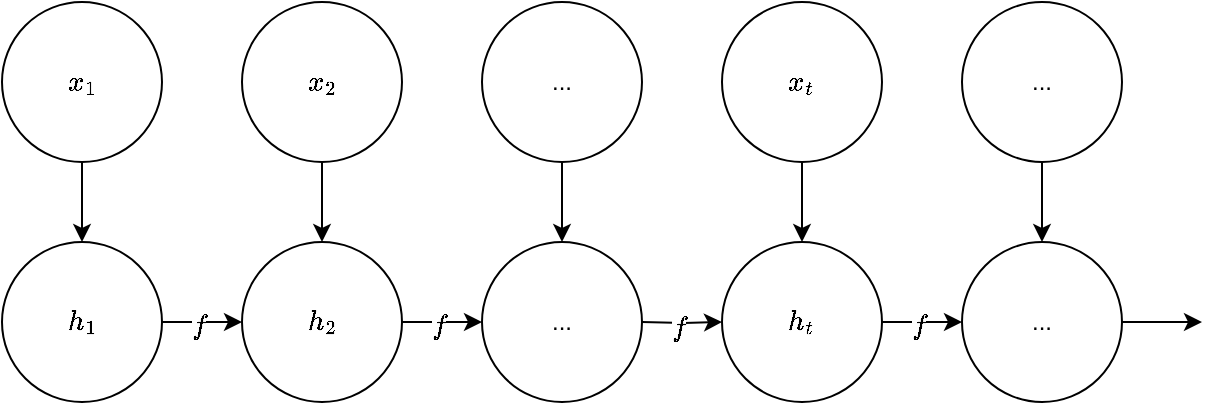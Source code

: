 <mxfile version="12.7.3" type="github" pages="6">
  <diagram id="v3NK2iJtWiV4ewWRPjDE" name="recursion">
    <mxGraphModel dx="645" dy="718" grid="1" gridSize="10" guides="1" tooltips="1" connect="1" arrows="1" fold="1" page="1" pageScale="1" pageWidth="1100" pageHeight="850" math="1" shadow="0">
      <root>
        <mxCell id="0" />
        <mxCell id="1" parent="0" />
        <mxCell id="LH0Kjvml57SRlFlZEhaT-7" style="edgeStyle=orthogonalEdgeStyle;rounded=0;orthogonalLoop=1;jettySize=auto;html=1;exitX=1;exitY=0.5;exitDx=0;exitDy=0;" parent="1" source="LH0Kjvml57SRlFlZEhaT-1" target="LH0Kjvml57SRlFlZEhaT-2" edge="1">
          <mxGeometry relative="1" as="geometry" />
        </mxCell>
        <mxCell id="LH0Kjvml57SRlFlZEhaT-12" value="$$f$$" style="text;html=1;align=center;verticalAlign=middle;resizable=0;points=[];labelBackgroundColor=#ffffff;" parent="LH0Kjvml57SRlFlZEhaT-7" vertex="1" connectable="0">
          <mxGeometry x="-0.117" y="-2" relative="1" as="geometry">
            <mxPoint as="offset" />
          </mxGeometry>
        </mxCell>
        <mxCell id="LH0Kjvml57SRlFlZEhaT-1" value="$$h_1$$" style="ellipse;whiteSpace=wrap;html=1;aspect=fixed;fontStyle=1" parent="1" vertex="1">
          <mxGeometry x="120" y="320" width="80" height="80" as="geometry" />
        </mxCell>
        <mxCell id="LH0Kjvml57SRlFlZEhaT-2" value="$$h_2$$" style="ellipse;whiteSpace=wrap;html=1;aspect=fixed;" parent="1" vertex="1">
          <mxGeometry x="240" y="320" width="80" height="80" as="geometry" />
        </mxCell>
        <mxCell id="LH0Kjvml57SRlFlZEhaT-3" value="..." style="ellipse;whiteSpace=wrap;html=1;aspect=fixed;" parent="1" vertex="1">
          <mxGeometry x="360" y="320" width="80" height="80" as="geometry" />
        </mxCell>
        <mxCell id="LH0Kjvml57SRlFlZEhaT-13" style="edgeStyle=orthogonalEdgeStyle;rounded=0;orthogonalLoop=1;jettySize=auto;html=1;exitX=1;exitY=0.5;exitDx=0;exitDy=0;entryX=0;entryY=0.5;entryDx=0;entryDy=0;" parent="1" source="LH0Kjvml57SRlFlZEhaT-2" target="LH0Kjvml57SRlFlZEhaT-3" edge="1">
          <mxGeometry relative="1" as="geometry">
            <mxPoint x="340" y="400" as="sourcePoint" />
            <mxPoint x="380" y="400" as="targetPoint" />
          </mxGeometry>
        </mxCell>
        <mxCell id="LH0Kjvml57SRlFlZEhaT-14" value="$$f$$" style="text;html=1;align=center;verticalAlign=middle;resizable=0;points=[];labelBackgroundColor=#ffffff;" parent="LH0Kjvml57SRlFlZEhaT-13" vertex="1" connectable="0">
          <mxGeometry x="-0.117" y="-2" relative="1" as="geometry">
            <mxPoint as="offset" />
          </mxGeometry>
        </mxCell>
        <mxCell id="LH0Kjvml57SRlFlZEhaT-15" style="edgeStyle=orthogonalEdgeStyle;rounded=0;orthogonalLoop=1;jettySize=auto;html=1;exitX=1;exitY=0.5;exitDx=0;exitDy=0;" parent="1" target="LH0Kjvml57SRlFlZEhaT-17" edge="1">
          <mxGeometry relative="1" as="geometry">
            <mxPoint x="440" y="360" as="sourcePoint" />
          </mxGeometry>
        </mxCell>
        <mxCell id="LH0Kjvml57SRlFlZEhaT-16" value="$$f$$" style="text;html=1;align=center;verticalAlign=middle;resizable=0;points=[];labelBackgroundColor=#ffffff;" parent="LH0Kjvml57SRlFlZEhaT-15" vertex="1" connectable="0">
          <mxGeometry x="-0.117" y="-2" relative="1" as="geometry">
            <mxPoint as="offset" />
          </mxGeometry>
        </mxCell>
        <mxCell id="LH0Kjvml57SRlFlZEhaT-17" value="$$h_t$$" style="ellipse;whiteSpace=wrap;html=1;aspect=fixed;" parent="1" vertex="1">
          <mxGeometry x="480" y="320" width="80" height="80" as="geometry" />
        </mxCell>
        <mxCell id="LH0Kjvml57SRlFlZEhaT-21" style="edgeStyle=orthogonalEdgeStyle;rounded=0;orthogonalLoop=1;jettySize=auto;html=1;exitX=1;exitY=0.5;exitDx=0;exitDy=0;" parent="1" source="LH0Kjvml57SRlFlZEhaT-18" edge="1">
          <mxGeometry relative="1" as="geometry">
            <mxPoint x="720" y="360" as="targetPoint" />
          </mxGeometry>
        </mxCell>
        <mxCell id="LH0Kjvml57SRlFlZEhaT-18" value="..." style="ellipse;whiteSpace=wrap;html=1;aspect=fixed;" parent="1" vertex="1">
          <mxGeometry x="600" y="320" width="80" height="80" as="geometry" />
        </mxCell>
        <mxCell id="LH0Kjvml57SRlFlZEhaT-19" style="edgeStyle=orthogonalEdgeStyle;rounded=0;orthogonalLoop=1;jettySize=auto;html=1;exitX=1;exitY=0.5;exitDx=0;exitDy=0;entryX=0;entryY=0.5;entryDx=0;entryDy=0;" parent="1" source="LH0Kjvml57SRlFlZEhaT-17" target="LH0Kjvml57SRlFlZEhaT-18" edge="1">
          <mxGeometry relative="1" as="geometry">
            <mxPoint x="580" y="400" as="sourcePoint" />
            <mxPoint x="620" y="400" as="targetPoint" />
          </mxGeometry>
        </mxCell>
        <mxCell id="LH0Kjvml57SRlFlZEhaT-20" value="$$f$$" style="text;html=1;align=center;verticalAlign=middle;resizable=0;points=[];labelBackgroundColor=#ffffff;" parent="LH0Kjvml57SRlFlZEhaT-19" vertex="1" connectable="0">
          <mxGeometry x="-0.117" y="-2" relative="1" as="geometry">
            <mxPoint as="offset" />
          </mxGeometry>
        </mxCell>
        <mxCell id="LH0Kjvml57SRlFlZEhaT-35" style="edgeStyle=orthogonalEdgeStyle;rounded=0;orthogonalLoop=1;jettySize=auto;html=1;exitX=0.5;exitY=1;exitDx=0;exitDy=0;entryX=0.5;entryY=0;entryDx=0;entryDy=0;" parent="1" source="LH0Kjvml57SRlFlZEhaT-24" target="LH0Kjvml57SRlFlZEhaT-1" edge="1">
          <mxGeometry relative="1" as="geometry" />
        </mxCell>
        <mxCell id="LH0Kjvml57SRlFlZEhaT-24" value="$$x_1$$" style="ellipse;whiteSpace=wrap;html=1;aspect=fixed;fontStyle=1" parent="1" vertex="1">
          <mxGeometry x="120" y="200" width="80" height="80" as="geometry" />
        </mxCell>
        <mxCell id="LH0Kjvml57SRlFlZEhaT-36" style="edgeStyle=orthogonalEdgeStyle;rounded=0;orthogonalLoop=1;jettySize=auto;html=1;exitX=0.5;exitY=1;exitDx=0;exitDy=0;entryX=0.5;entryY=0;entryDx=0;entryDy=0;" parent="1" source="LH0Kjvml57SRlFlZEhaT-25" target="LH0Kjvml57SRlFlZEhaT-2" edge="1">
          <mxGeometry relative="1" as="geometry" />
        </mxCell>
        <mxCell id="LH0Kjvml57SRlFlZEhaT-25" value="$$x_2$$" style="ellipse;whiteSpace=wrap;html=1;aspect=fixed;" parent="1" vertex="1">
          <mxGeometry x="240" y="200" width="80" height="80" as="geometry" />
        </mxCell>
        <mxCell id="LH0Kjvml57SRlFlZEhaT-37" style="edgeStyle=orthogonalEdgeStyle;rounded=0;orthogonalLoop=1;jettySize=auto;html=1;exitX=0.5;exitY=1;exitDx=0;exitDy=0;entryX=0.5;entryY=0;entryDx=0;entryDy=0;" parent="1" source="LH0Kjvml57SRlFlZEhaT-26" target="LH0Kjvml57SRlFlZEhaT-3" edge="1">
          <mxGeometry relative="1" as="geometry" />
        </mxCell>
        <mxCell id="LH0Kjvml57SRlFlZEhaT-26" value="..." style="ellipse;whiteSpace=wrap;html=1;aspect=fixed;" parent="1" vertex="1">
          <mxGeometry x="360" y="200" width="80" height="80" as="geometry" />
        </mxCell>
        <mxCell id="LH0Kjvml57SRlFlZEhaT-38" style="edgeStyle=orthogonalEdgeStyle;rounded=0;orthogonalLoop=1;jettySize=auto;html=1;exitX=0.5;exitY=1;exitDx=0;exitDy=0;entryX=0.5;entryY=0;entryDx=0;entryDy=0;" parent="1" source="LH0Kjvml57SRlFlZEhaT-31" target="LH0Kjvml57SRlFlZEhaT-17" edge="1">
          <mxGeometry relative="1" as="geometry" />
        </mxCell>
        <mxCell id="LH0Kjvml57SRlFlZEhaT-31" value="$$x_t$$" style="ellipse;whiteSpace=wrap;html=1;aspect=fixed;" parent="1" vertex="1">
          <mxGeometry x="480" y="200" width="80" height="80" as="geometry" />
        </mxCell>
        <mxCell id="LH0Kjvml57SRlFlZEhaT-39" style="edgeStyle=orthogonalEdgeStyle;rounded=0;orthogonalLoop=1;jettySize=auto;html=1;exitX=0.5;exitY=1;exitDx=0;exitDy=0;entryX=0.5;entryY=0;entryDx=0;entryDy=0;" parent="1" source="LH0Kjvml57SRlFlZEhaT-32" target="LH0Kjvml57SRlFlZEhaT-18" edge="1">
          <mxGeometry relative="1" as="geometry" />
        </mxCell>
        <mxCell id="LH0Kjvml57SRlFlZEhaT-32" value="..." style="ellipse;whiteSpace=wrap;html=1;aspect=fixed;" parent="1" vertex="1">
          <mxGeometry x="600" y="200" width="80" height="80" as="geometry" />
        </mxCell>
      </root>
    </mxGraphModel>
  </diagram>
  <diagram id="o5azgTFv1BSCoJg6WtHB" name="hidden-recursion">
    
    <mxGraphModel dx="599" dy="685" grid="1" gridSize="10" guides="1" tooltips="1" connect="1" arrows="1" fold="1" page="1" pageScale="1" pageWidth="1100" pageHeight="850" math="1" shadow="0">
      
      <root>
        
        <mxCell id="JuaKtVvA1tjqQAxgrmdK-0" />
        
        <mxCell id="JuaKtVvA1tjqQAxgrmdK-1" parent="JuaKtVvA1tjqQAxgrmdK-0" />
        
        <mxCell id="JuaKtVvA1tjqQAxgrmdK-8" style="edgeStyle=orthogonalEdgeStyle;rounded=0;orthogonalLoop=1;jettySize=auto;html=1;exitX=0.5;exitY=0;exitDx=0;exitDy=0;entryX=0.5;entryY=1;entryDx=0;entryDy=0;" parent="JuaKtVvA1tjqQAxgrmdK-1" source="JuaKtVvA1tjqQAxgrmdK-2" target="JuaKtVvA1tjqQAxgrmdK-3" edge="1">
          
          <mxGeometry relative="1" as="geometry" />
          
        </mxCell>
        
        <mxCell id="JuaKtVvA1tjqQAxgrmdK-34" value="$$\mathbf V$$" style="text;html=1;align=center;verticalAlign=middle;resizable=0;points=[];labelBackgroundColor=#ffffff;" parent="JuaKtVvA1tjqQAxgrmdK-8" vertex="1" connectable="0">
          
          <mxGeometry x="-0.4" y="-1" relative="1" as="geometry">
            
            <mxPoint x="-1" y="-16" as="offset" />
            
          </mxGeometry>
          
        </mxCell>
        
        <mxCell id="JuaKtVvA1tjqQAxgrmdK-30" style="edgeStyle=orthogonalEdgeStyle;rounded=0;orthogonalLoop=1;jettySize=auto;html=1;exitX=1;exitY=0.5;exitDx=0;exitDy=0;" parent="JuaKtVvA1tjqQAxgrmdK-1" source="JuaKtVvA1tjqQAxgrmdK-2" target="JuaKtVvA1tjqQAxgrmdK-13" edge="1">
          
          <mxGeometry relative="1" as="geometry" />
          
        </mxCell>
        
        <mxCell id="JuaKtVvA1tjqQAxgrmdK-35" value="$$\mathbf W$$" style="text;html=1;align=center;verticalAlign=middle;resizable=0;points=[];labelBackgroundColor=#ffffff;" parent="JuaKtVvA1tjqQAxgrmdK-30" vertex="1" connectable="0">
          
          <mxGeometry x="0.125" y="-1" relative="1" as="geometry">
            
            <mxPoint as="offset" />
            
          </mxGeometry>
          
        </mxCell>
        
        <mxCell id="JuaKtVvA1tjqQAxgrmdK-2" value="&lt;span style=&quot;white-space: normal&quot;&gt;$$\mathbf h_{t-1}$$&lt;/span&gt;" style="ellipse;whiteSpace=wrap;html=1;aspect=fixed;" parent="JuaKtVvA1tjqQAxgrmdK-1" vertex="1">
          
          <mxGeometry x="120" y="480" width="80" height="80" as="geometry" />
          
        </mxCell>
        
        <mxCell id="JuaKtVvA1tjqQAxgrmdK-9" style="edgeStyle=orthogonalEdgeStyle;rounded=0;orthogonalLoop=1;jettySize=auto;html=1;exitX=0.5;exitY=0;exitDx=0;exitDy=0;entryX=0.5;entryY=1;entryDx=0;entryDy=0;" parent="JuaKtVvA1tjqQAxgrmdK-1" source="JuaKtVvA1tjqQAxgrmdK-3" target="JuaKtVvA1tjqQAxgrmdK-4" edge="1">
          
          <mxGeometry relative="1" as="geometry" />
          
        </mxCell>
        
        <mxCell id="JuaKtVvA1tjqQAxgrmdK-3" value="&lt;span style=&quot;white-space: normal&quot;&gt;$$\mathbf o_{t-1}$$&lt;/span&gt;" style="ellipse;whiteSpace=wrap;html=1;aspect=fixed;" parent="JuaKtVvA1tjqQAxgrmdK-1" vertex="1">
          
          <mxGeometry x="120" y="320" width="80" height="80" as="geometry" />
          
        </mxCell>
        
        <mxCell id="JuaKtVvA1tjqQAxgrmdK-10" style="edgeStyle=orthogonalEdgeStyle;rounded=0;orthogonalLoop=1;jettySize=auto;html=1;exitX=0.5;exitY=0;exitDx=0;exitDy=0;entryX=0.5;entryY=1;entryDx=0;entryDy=0;" parent="JuaKtVvA1tjqQAxgrmdK-1" source="JuaKtVvA1tjqQAxgrmdK-4" target="JuaKtVvA1tjqQAxgrmdK-5" edge="1">
          
          <mxGeometry relative="1" as="geometry" />
          
        </mxCell>
        
        <mxCell id="JuaKtVvA1tjqQAxgrmdK-4" value="&lt;span style=&quot;white-space: normal&quot;&gt;$$L_{t-1}$$&lt;/span&gt;" style="ellipse;whiteSpace=wrap;html=1;aspect=fixed;" parent="JuaKtVvA1tjqQAxgrmdK-1" vertex="1">
          
          <mxGeometry x="120" y="200" width="80" height="80" as="geometry" />
          
        </mxCell>
        
        <mxCell id="JuaKtVvA1tjqQAxgrmdK-5" value="&lt;span style=&quot;white-space: normal&quot;&gt;$$y_{t-1}$$&lt;/span&gt;" style="ellipse;whiteSpace=wrap;html=1;aspect=fixed;" parent="JuaKtVvA1tjqQAxgrmdK-1" vertex="1">
          
          <mxGeometry x="120" y="80" width="80" height="80" as="geometry" />
          
        </mxCell>
        
        <mxCell id="JuaKtVvA1tjqQAxgrmdK-7" value="$$\mathbf U$$" style="edgeStyle=orthogonalEdgeStyle;rounded=0;orthogonalLoop=1;jettySize=auto;html=1;exitX=0.5;exitY=0;exitDx=0;exitDy=0;entryX=0.5;entryY=1;entryDx=0;entryDy=0;" parent="JuaKtVvA1tjqQAxgrmdK-1" source="JuaKtVvA1tjqQAxgrmdK-6" target="JuaKtVvA1tjqQAxgrmdK-2" edge="1">
          
          <mxGeometry relative="1" as="geometry" />
          
        </mxCell>
        
        <mxCell id="JuaKtVvA1tjqQAxgrmdK-6" value="$$\mathbf x_{t-1}$$" style="ellipse;whiteSpace=wrap;html=1;aspect=fixed;" parent="JuaKtVvA1tjqQAxgrmdK-1" vertex="1">
          
          <mxGeometry x="120" y="620" width="80" height="80" as="geometry" />
          
        </mxCell>
        
        <mxCell id="JuaKtVvA1tjqQAxgrmdK-11" value="" style="endArrow=classic;html=1;entryX=0;entryY=0.5;entryDx=0;entryDy=0;" parent="JuaKtVvA1tjqQAxgrmdK-1" target="JuaKtVvA1tjqQAxgrmdK-2" edge="1">
          
          <mxGeometry width="50" height="50" relative="1" as="geometry">
            
            <mxPoint x="60" y="520" as="sourcePoint" />
            
            <mxPoint x="170" y="700" as="targetPoint" />
            
          </mxGeometry>
          
        </mxCell>
        
        <mxCell id="JuaKtVvA1tjqQAxgrmdK-33" value="$$\mathbf W$$" style="text;html=1;align=center;verticalAlign=middle;resizable=0;points=[];labelBackgroundColor=#ffffff;" parent="JuaKtVvA1tjqQAxgrmdK-11" vertex="1" connectable="0">
          
          <mxGeometry x="0.167" y="1" relative="1" as="geometry">
            
            <mxPoint as="offset" />
            
          </mxGeometry>
          
        </mxCell>
        
        <mxCell id="JuaKtVvA1tjqQAxgrmdK-12" style="edgeStyle=orthogonalEdgeStyle;rounded=0;orthogonalLoop=1;jettySize=auto;html=1;exitX=0.5;exitY=0;exitDx=0;exitDy=0;entryX=0.5;entryY=1;entryDx=0;entryDy=0;" parent="JuaKtVvA1tjqQAxgrmdK-1" source="JuaKtVvA1tjqQAxgrmdK-13" target="JuaKtVvA1tjqQAxgrmdK-15" edge="1">
          
          <mxGeometry relative="1" as="geometry" />
          
        </mxCell>
        
        <mxCell id="JuaKtVvA1tjqQAxgrmdK-38" value="$$\mathbf V$$" style="text;html=1;align=center;verticalAlign=middle;resizable=0;points=[];labelBackgroundColor=#ffffff;" parent="JuaKtVvA1tjqQAxgrmdK-12" vertex="1" connectable="0">
          
          <mxGeometry x="-0.125" relative="1" as="geometry">
            
            <mxPoint y="-5" as="offset" />
            
          </mxGeometry>
          
        </mxCell>
        
        <mxCell id="JuaKtVvA1tjqQAxgrmdK-31" style="edgeStyle=orthogonalEdgeStyle;rounded=0;orthogonalLoop=1;jettySize=auto;html=1;exitX=1;exitY=0.5;exitDx=0;exitDy=0;entryX=0;entryY=0.5;entryDx=0;entryDy=0;" parent="JuaKtVvA1tjqQAxgrmdK-1" source="JuaKtVvA1tjqQAxgrmdK-13" target="JuaKtVvA1tjqQAxgrmdK-22" edge="1">
          
          <mxGeometry relative="1" as="geometry" />
          
        </mxCell>
        
        <mxCell id="JuaKtVvA1tjqQAxgrmdK-36" value="$$\mathbf W$$" style="text;html=1;align=center;verticalAlign=middle;resizable=0;points=[];labelBackgroundColor=#ffffff;" parent="JuaKtVvA1tjqQAxgrmdK-31" vertex="1" connectable="0">
          
          <mxGeometry x="0.025" y="-1" relative="1" as="geometry">
            
            <mxPoint as="offset" />
            
          </mxGeometry>
          
        </mxCell>
        
        <mxCell id="JuaKtVvA1tjqQAxgrmdK-13" value="&lt;span style=&quot;white-space: normal&quot;&gt;$$\mathbf h_t$$&lt;/span&gt;" style="ellipse;whiteSpace=wrap;html=1;aspect=fixed;" parent="JuaKtVvA1tjqQAxgrmdK-1" vertex="1">
          
          <mxGeometry x="280" y="480" width="80" height="80" as="geometry" />
          
        </mxCell>
        
        <mxCell id="JuaKtVvA1tjqQAxgrmdK-14" style="edgeStyle=orthogonalEdgeStyle;rounded=0;orthogonalLoop=1;jettySize=auto;html=1;exitX=0.5;exitY=0;exitDx=0;exitDy=0;entryX=0.5;entryY=1;entryDx=0;entryDy=0;" parent="JuaKtVvA1tjqQAxgrmdK-1" source="JuaKtVvA1tjqQAxgrmdK-15" target="JuaKtVvA1tjqQAxgrmdK-17" edge="1">
          
          <mxGeometry relative="1" as="geometry" />
          
        </mxCell>
        
        <mxCell id="JuaKtVvA1tjqQAxgrmdK-15" value="&lt;span style=&quot;white-space: normal&quot;&gt;$$\mathbf o_{t}$$&lt;/span&gt;" style="ellipse;whiteSpace=wrap;html=1;aspect=fixed;" parent="JuaKtVvA1tjqQAxgrmdK-1" vertex="1">
          
          <mxGeometry x="280" y="320" width="80" height="80" as="geometry" />
          
        </mxCell>
        
        <mxCell id="JuaKtVvA1tjqQAxgrmdK-16" style="edgeStyle=orthogonalEdgeStyle;rounded=0;orthogonalLoop=1;jettySize=auto;html=1;exitX=0.5;exitY=0;exitDx=0;exitDy=0;entryX=0.5;entryY=1;entryDx=0;entryDy=0;" parent="JuaKtVvA1tjqQAxgrmdK-1" source="JuaKtVvA1tjqQAxgrmdK-17" target="JuaKtVvA1tjqQAxgrmdK-18" edge="1">
          
          <mxGeometry relative="1" as="geometry" />
          
        </mxCell>
        
        <mxCell id="JuaKtVvA1tjqQAxgrmdK-17" value="&lt;span style=&quot;white-space: normal&quot;&gt;$$L_{t}$$&lt;/span&gt;" style="ellipse;whiteSpace=wrap;html=1;aspect=fixed;" parent="JuaKtVvA1tjqQAxgrmdK-1" vertex="1">
          
          <mxGeometry x="280" y="200" width="80" height="80" as="geometry" />
          
        </mxCell>
        
        <mxCell id="JuaKtVvA1tjqQAxgrmdK-18" value="&lt;span style=&quot;white-space: normal&quot;&gt;$$y_{t}$$&lt;/span&gt;" style="ellipse;whiteSpace=wrap;html=1;aspect=fixed;" parent="JuaKtVvA1tjqQAxgrmdK-1" vertex="1">
          
          <mxGeometry x="280" y="80" width="80" height="80" as="geometry" />
          
        </mxCell>
        
        <mxCell id="JuaKtVvA1tjqQAxgrmdK-19" style="edgeStyle=orthogonalEdgeStyle;rounded=0;orthogonalLoop=1;jettySize=auto;html=1;exitX=0.5;exitY=0;exitDx=0;exitDy=0;entryX=0.5;entryY=1;entryDx=0;entryDy=0;" parent="JuaKtVvA1tjqQAxgrmdK-1" source="JuaKtVvA1tjqQAxgrmdK-20" target="JuaKtVvA1tjqQAxgrmdK-13" edge="1">
          
          <mxGeometry relative="1" as="geometry" />
          
        </mxCell>
        
        <mxCell id="k6_Hyij2X_vBOaW3-swW-0" value="$$\mathbf U$$" style="text;html=1;align=center;verticalAlign=middle;resizable=0;points=[];labelBackgroundColor=#ffffff;" parent="JuaKtVvA1tjqQAxgrmdK-19" vertex="1" connectable="0">
          
          <mxGeometry x="-0.044" y="-2" relative="1" as="geometry">
            
            <mxPoint as="offset" />
            
          </mxGeometry>
          
        </mxCell>
        
        <mxCell id="JuaKtVvA1tjqQAxgrmdK-20" value="$$\mathbf x_{t}$$" style="ellipse;whiteSpace=wrap;html=1;aspect=fixed;" parent="JuaKtVvA1tjqQAxgrmdK-1" vertex="1">
          
          <mxGeometry x="280" y="620" width="80" height="80" as="geometry" />
          
        </mxCell>
        
        <mxCell id="JuaKtVvA1tjqQAxgrmdK-21" style="edgeStyle=orthogonalEdgeStyle;rounded=0;orthogonalLoop=1;jettySize=auto;html=1;exitX=0.5;exitY=0;exitDx=0;exitDy=0;entryX=0.5;entryY=1;entryDx=0;entryDy=0;fontStyle=1" parent="JuaKtVvA1tjqQAxgrmdK-1" source="JuaKtVvA1tjqQAxgrmdK-22" target="JuaKtVvA1tjqQAxgrmdK-24" edge="1">
          
          <mxGeometry relative="1" as="geometry" />
          
        </mxCell>
        
        <mxCell id="JuaKtVvA1tjqQAxgrmdK-39" value="$$\mathbf V$$" style="text;html=1;align=center;verticalAlign=middle;resizable=0;points=[];labelBackgroundColor=#ffffff;" parent="JuaKtVvA1tjqQAxgrmdK-21" vertex="1" connectable="0">
          
          <mxGeometry x="-0.158" relative="1" as="geometry">
            
            <mxPoint y="-6" as="offset" />
            
          </mxGeometry>
          
        </mxCell>
        
        <mxCell id="JuaKtVvA1tjqQAxgrmdK-32" style="edgeStyle=orthogonalEdgeStyle;rounded=0;orthogonalLoop=1;jettySize=auto;html=1;exitX=1;exitY=0.5;exitDx=0;exitDy=0;" parent="JuaKtVvA1tjqQAxgrmdK-1" source="JuaKtVvA1tjqQAxgrmdK-22" edge="1">
          
          <mxGeometry relative="1" as="geometry">
            
            <mxPoint x="600" y="520" as="targetPoint" />
            
          </mxGeometry>
          
        </mxCell>
        
        <mxCell id="JuaKtVvA1tjqQAxgrmdK-37" value="$$\mathbf W$$" style="text;html=1;align=center;verticalAlign=middle;resizable=0;points=[];labelBackgroundColor=#ffffff;" parent="JuaKtVvA1tjqQAxgrmdK-32" vertex="1" connectable="0">
          
          <mxGeometry x="0.025" y="-2" relative="1" as="geometry">
            
            <mxPoint as="offset" />
            
          </mxGeometry>
          
        </mxCell>
        
        <mxCell id="JuaKtVvA1tjqQAxgrmdK-22" value="&lt;span style=&quot;white-space: normal&quot;&gt;$$\mathbf h_{t+1}$$&lt;/span&gt;" style="ellipse;whiteSpace=wrap;html=1;aspect=fixed;fontStyle=1" parent="JuaKtVvA1tjqQAxgrmdK-1" vertex="1">
          
          <mxGeometry x="440" y="480" width="80" height="80" as="geometry" />
          
        </mxCell>
        
        <mxCell id="JuaKtVvA1tjqQAxgrmdK-23" style="edgeStyle=orthogonalEdgeStyle;rounded=0;orthogonalLoop=1;jettySize=auto;html=1;exitX=0.5;exitY=0;exitDx=0;exitDy=0;entryX=0.5;entryY=1;entryDx=0;entryDy=0;fontStyle=1" parent="JuaKtVvA1tjqQAxgrmdK-1" source="JuaKtVvA1tjqQAxgrmdK-24" target="JuaKtVvA1tjqQAxgrmdK-26" edge="1">
          
          <mxGeometry relative="1" as="geometry" />
          
        </mxCell>
        
        <mxCell id="JuaKtVvA1tjqQAxgrmdK-24" value="&lt;span style=&quot;white-space: normal&quot;&gt;$$\mathbf o_{t+1}$$&lt;/span&gt;" style="ellipse;whiteSpace=wrap;html=1;aspect=fixed;fontStyle=1" parent="JuaKtVvA1tjqQAxgrmdK-1" vertex="1">
          
          <mxGeometry x="440" y="320" width="80" height="80" as="geometry" />
          
        </mxCell>
        
        <mxCell id="JuaKtVvA1tjqQAxgrmdK-25" style="edgeStyle=orthogonalEdgeStyle;rounded=0;orthogonalLoop=1;jettySize=auto;html=1;exitX=0.5;exitY=0;exitDx=0;exitDy=0;entryX=0.5;entryY=1;entryDx=0;entryDy=0;fontStyle=1" parent="JuaKtVvA1tjqQAxgrmdK-1" source="JuaKtVvA1tjqQAxgrmdK-26" target="JuaKtVvA1tjqQAxgrmdK-27" edge="1">
          
          <mxGeometry relative="1" as="geometry" />
          
        </mxCell>
        
        <mxCell id="JuaKtVvA1tjqQAxgrmdK-26" value="&lt;span style=&quot;white-space: normal&quot;&gt;$$L_{t+1}$$&lt;/span&gt;" style="ellipse;whiteSpace=wrap;html=1;aspect=fixed;fontStyle=1" parent="JuaKtVvA1tjqQAxgrmdK-1" vertex="1">
          
          <mxGeometry x="440" y="200" width="80" height="80" as="geometry" />
          
        </mxCell>
        
        <mxCell id="JuaKtVvA1tjqQAxgrmdK-27" value="&lt;span style=&quot;white-space: normal&quot;&gt;$$y_{t+1}$$&lt;/span&gt;" style="ellipse;whiteSpace=wrap;html=1;aspect=fixed;fontStyle=1" parent="JuaKtVvA1tjqQAxgrmdK-1" vertex="1">
          
          <mxGeometry x="440" y="80" width="80" height="80" as="geometry" />
          
        </mxCell>
        
        <mxCell id="JuaKtVvA1tjqQAxgrmdK-28" style="edgeStyle=orthogonalEdgeStyle;rounded=0;orthogonalLoop=1;jettySize=auto;html=1;exitX=0.5;exitY=0;exitDx=0;exitDy=0;entryX=0.5;entryY=1;entryDx=0;entryDy=0;fontStyle=1" parent="JuaKtVvA1tjqQAxgrmdK-1" source="JuaKtVvA1tjqQAxgrmdK-29" target="JuaKtVvA1tjqQAxgrmdK-22" edge="1">
          
          <mxGeometry relative="1" as="geometry" />
          
        </mxCell>
        
        <mxCell id="k6_Hyij2X_vBOaW3-swW-1" value="$$\mathbf U$$" style="text;html=1;align=center;verticalAlign=middle;resizable=0;points=[];labelBackgroundColor=#ffffff;" parent="JuaKtVvA1tjqQAxgrmdK-28" vertex="1" connectable="0">
          
          <mxGeometry x="-0.111" y="-1" relative="1" as="geometry">
            
            <mxPoint as="offset" />
            
          </mxGeometry>
          
        </mxCell>
        
        <mxCell id="JuaKtVvA1tjqQAxgrmdK-29" value="$$\mathbf x_{t+1}$$" style="ellipse;whiteSpace=wrap;html=1;aspect=fixed;fontStyle=1" parent="JuaKtVvA1tjqQAxgrmdK-1" vertex="1">
          
          <mxGeometry x="440" y="620" width="80" height="80" as="geometry" />
          
        </mxCell>
        
      </root>
      
    </mxGraphModel>
    
  </diagram>
  <diagram id="svPprZ8VGCWIrUfTfaUe" name="output-hidden-recursion">
    
    <mxGraphModel dx="599" dy="685" grid="1" gridSize="10" guides="1" tooltips="1" connect="1" arrows="1" fold="1" page="1" pageScale="1" pageWidth="1100" pageHeight="850" math="1" shadow="0">
      
      <root>
        
        <mxCell id="xWk239bcf9PCL0d0337z-0" />
        
        <mxCell id="xWk239bcf9PCL0d0337z-1" parent="xWk239bcf9PCL0d0337z-0" />
        
        <mxCell id="xWk239bcf9PCL0d0337z-2" style="edgeStyle=orthogonalEdgeStyle;rounded=0;orthogonalLoop=1;jettySize=auto;html=1;exitX=0.5;exitY=0;exitDx=0;exitDy=0;entryX=0.5;entryY=1;entryDx=0;entryDy=0;" parent="xWk239bcf9PCL0d0337z-1" source="xWk239bcf9PCL0d0337z-6" target="xWk239bcf9PCL0d0337z-8" edge="1">
          
          <mxGeometry relative="1" as="geometry" />
          
        </mxCell>
        
        <mxCell id="xWk239bcf9PCL0d0337z-3" value="$$\mathbf V$$" style="text;html=1;align=center;verticalAlign=middle;resizable=0;points=[];labelBackgroundColor=#ffffff;" parent="xWk239bcf9PCL0d0337z-2" vertex="1" connectable="0">
          
          <mxGeometry x="-0.4" y="-1" relative="1" as="geometry">
            
            <mxPoint x="-1" y="-16" as="offset" />
            
          </mxGeometry>
          
        </mxCell>
        
        <mxCell id="xWk239bcf9PCL0d0337z-4" style="rounded=0;orthogonalLoop=1;jettySize=auto;html=1;exitX=1;exitY=0.5;exitDx=0;exitDy=0;entryX=0;entryY=0.5;entryDx=0;entryDy=0;" parent="xWk239bcf9PCL0d0337z-1" source="xWk239bcf9PCL0d0337z-8" target="xWk239bcf9PCL0d0337z-20" edge="1">
          
          <mxGeometry relative="1" as="geometry" />
          
        </mxCell>
        
        <mxCell id="xWk239bcf9PCL0d0337z-5" value="$$\mathbf W$$" style="text;html=1;align=center;verticalAlign=middle;resizable=0;points=[];labelBackgroundColor=#ffffff;" parent="xWk239bcf9PCL0d0337z-4" vertex="1" connectable="0">
          
          <mxGeometry x="0.125" y="-1" relative="1" as="geometry">
            
            <mxPoint as="offset" />
            
          </mxGeometry>
          
        </mxCell>
        
        <mxCell id="xWk239bcf9PCL0d0337z-6" value="&lt;span style=&quot;white-space: normal&quot;&gt;$$\mathbf h_{t-1}$$&lt;/span&gt;" style="ellipse;whiteSpace=wrap;html=1;aspect=fixed;" parent="xWk239bcf9PCL0d0337z-1" vertex="1">
          
          <mxGeometry x="120" y="480" width="80" height="80" as="geometry" />
          
        </mxCell>
        
        <mxCell id="xWk239bcf9PCL0d0337z-7" style="edgeStyle=orthogonalEdgeStyle;rounded=0;orthogonalLoop=1;jettySize=auto;html=1;exitX=0.5;exitY=0;exitDx=0;exitDy=0;entryX=0.5;entryY=1;entryDx=0;entryDy=0;" parent="xWk239bcf9PCL0d0337z-1" source="xWk239bcf9PCL0d0337z-8" target="xWk239bcf9PCL0d0337z-10" edge="1">
          
          <mxGeometry relative="1" as="geometry" />
          
        </mxCell>
        
        <mxCell id="xWk239bcf9PCL0d0337z-8" value="&lt;span style=&quot;white-space: normal&quot;&gt;$$\mathbf o_{t-1}$$&lt;/span&gt;" style="ellipse;whiteSpace=wrap;html=1;aspect=fixed;" parent="xWk239bcf9PCL0d0337z-1" vertex="1">
          
          <mxGeometry x="120" y="320" width="80" height="80" as="geometry" />
          
        </mxCell>
        
        <mxCell id="xWk239bcf9PCL0d0337z-9" style="edgeStyle=orthogonalEdgeStyle;rounded=0;orthogonalLoop=1;jettySize=auto;html=1;exitX=0.5;exitY=0;exitDx=0;exitDy=0;entryX=0.5;entryY=1;entryDx=0;entryDy=0;" parent="xWk239bcf9PCL0d0337z-1" source="xWk239bcf9PCL0d0337z-10" target="xWk239bcf9PCL0d0337z-11" edge="1">
          
          <mxGeometry relative="1" as="geometry" />
          
        </mxCell>
        
        <mxCell id="xWk239bcf9PCL0d0337z-10" value="&lt;span style=&quot;white-space: normal&quot;&gt;$$L_{t-1}$$&lt;/span&gt;" style="ellipse;whiteSpace=wrap;html=1;aspect=fixed;" parent="xWk239bcf9PCL0d0337z-1" vertex="1">
          
          <mxGeometry x="120" y="200" width="80" height="80" as="geometry" />
          
        </mxCell>
        
        <mxCell id="xWk239bcf9PCL0d0337z-11" value="&lt;span style=&quot;white-space: normal&quot;&gt;$$y_{t-1}$$&lt;/span&gt;" style="ellipse;whiteSpace=wrap;html=1;aspect=fixed;" parent="xWk239bcf9PCL0d0337z-1" vertex="1">
          
          <mxGeometry x="120" y="80" width="80" height="80" as="geometry" />
          
        </mxCell>
        
        <mxCell id="xWk239bcf9PCL0d0337z-12" value="$$\mathbf U$$" style="edgeStyle=orthogonalEdgeStyle;rounded=0;orthogonalLoop=1;jettySize=auto;html=1;exitX=0.5;exitY=0;exitDx=0;exitDy=0;entryX=0.5;entryY=1;entryDx=0;entryDy=0;" parent="xWk239bcf9PCL0d0337z-1" source="xWk239bcf9PCL0d0337z-13" target="xWk239bcf9PCL0d0337z-6" edge="1">
          
          <mxGeometry relative="1" as="geometry" />
          
        </mxCell>
        
        <mxCell id="xWk239bcf9PCL0d0337z-13" value="$$\mathbf x_{t-1}$$" style="ellipse;whiteSpace=wrap;html=1;aspect=fixed;" parent="xWk239bcf9PCL0d0337z-1" vertex="1">
          
          <mxGeometry x="120" y="620" width="80" height="80" as="geometry" />
          
        </mxCell>
        
        <mxCell id="xWk239bcf9PCL0d0337z-14" value="" style="endArrow=classic;html=1;entryX=0;entryY=0.5;entryDx=0;entryDy=0;" parent="xWk239bcf9PCL0d0337z-1" target="xWk239bcf9PCL0d0337z-6" edge="1">
          
          <mxGeometry width="50" height="50" relative="1" as="geometry">
            
            <mxPoint x="40" y="360" as="sourcePoint" />
            
            <mxPoint x="170" y="700" as="targetPoint" />
            
          </mxGeometry>
          
        </mxCell>
        
        <mxCell id="xWk239bcf9PCL0d0337z-15" value="$$\mathbf W$$" style="text;html=1;align=center;verticalAlign=middle;resizable=0;points=[];labelBackgroundColor=#ffffff;" parent="xWk239bcf9PCL0d0337z-14" vertex="1" connectable="0">
          
          <mxGeometry x="0.167" y="1" relative="1" as="geometry">
            
            <mxPoint as="offset" />
            
          </mxGeometry>
          
        </mxCell>
        
        <mxCell id="xWk239bcf9PCL0d0337z-16" style="edgeStyle=orthogonalEdgeStyle;rounded=0;orthogonalLoop=1;jettySize=auto;html=1;exitX=0.5;exitY=0;exitDx=0;exitDy=0;entryX=0.5;entryY=1;entryDx=0;entryDy=0;" parent="xWk239bcf9PCL0d0337z-1" source="xWk239bcf9PCL0d0337z-20" target="xWk239bcf9PCL0d0337z-22" edge="1">
          
          <mxGeometry relative="1" as="geometry" />
          
        </mxCell>
        
        <mxCell id="xWk239bcf9PCL0d0337z-17" value="$$\mathbf V$$" style="text;html=1;align=center;verticalAlign=middle;resizable=0;points=[];labelBackgroundColor=#ffffff;" parent="xWk239bcf9PCL0d0337z-16" vertex="1" connectable="0">
          
          <mxGeometry x="-0.125" relative="1" as="geometry">
            
            <mxPoint y="-5" as="offset" />
            
          </mxGeometry>
          
        </mxCell>
        
        <mxCell id="xWk239bcf9PCL0d0337z-18" style="rounded=0;orthogonalLoop=1;jettySize=auto;html=1;exitX=1;exitY=0.5;exitDx=0;exitDy=0;entryX=0;entryY=0.5;entryDx=0;entryDy=0;" parent="xWk239bcf9PCL0d0337z-1" source="xWk239bcf9PCL0d0337z-22" target="xWk239bcf9PCL0d0337z-32" edge="1">
          
          <mxGeometry relative="1" as="geometry" />
          
        </mxCell>
        
        <mxCell id="xWk239bcf9PCL0d0337z-19" value="$$\mathbf W$$" style="text;html=1;align=center;verticalAlign=middle;resizable=0;points=[];labelBackgroundColor=#ffffff;" parent="xWk239bcf9PCL0d0337z-18" vertex="1" connectable="0">
          
          <mxGeometry x="0.025" y="-1" relative="1" as="geometry">
            
            <mxPoint as="offset" />
            
          </mxGeometry>
          
        </mxCell>
        
        <mxCell id="xWk239bcf9PCL0d0337z-20" value="&lt;span style=&quot;white-space: normal&quot;&gt;$$\mathbf h_{t}$$&lt;/span&gt;" style="ellipse;whiteSpace=wrap;html=1;aspect=fixed;" parent="xWk239bcf9PCL0d0337z-1" vertex="1">
          
          <mxGeometry x="280" y="480" width="80" height="80" as="geometry" />
          
        </mxCell>
        
        <mxCell id="xWk239bcf9PCL0d0337z-21" style="edgeStyle=orthogonalEdgeStyle;rounded=0;orthogonalLoop=1;jettySize=auto;html=1;exitX=0.5;exitY=0;exitDx=0;exitDy=0;entryX=0.5;entryY=1;entryDx=0;entryDy=0;" parent="xWk239bcf9PCL0d0337z-1" source="xWk239bcf9PCL0d0337z-22" target="xWk239bcf9PCL0d0337z-24" edge="1">
          
          <mxGeometry relative="1" as="geometry" />
          
        </mxCell>
        
        <mxCell id="xWk239bcf9PCL0d0337z-22" value="&lt;span style=&quot;white-space: normal&quot;&gt;$$\mathbf o_{t}$$&lt;/span&gt;" style="ellipse;whiteSpace=wrap;html=1;aspect=fixed;" parent="xWk239bcf9PCL0d0337z-1" vertex="1">
          
          <mxGeometry x="280" y="320" width="80" height="80" as="geometry" />
          
        </mxCell>
        
        <mxCell id="xWk239bcf9PCL0d0337z-23" style="edgeStyle=orthogonalEdgeStyle;rounded=0;orthogonalLoop=1;jettySize=auto;html=1;exitX=0.5;exitY=0;exitDx=0;exitDy=0;entryX=0.5;entryY=1;entryDx=0;entryDy=0;" parent="xWk239bcf9PCL0d0337z-1" source="xWk239bcf9PCL0d0337z-24" target="xWk239bcf9PCL0d0337z-25" edge="1">
          
          <mxGeometry relative="1" as="geometry" />
          
        </mxCell>
        
        <mxCell id="xWk239bcf9PCL0d0337z-24" value="&lt;span style=&quot;white-space: normal&quot;&gt;$$L_{t}$$&lt;/span&gt;" style="ellipse;whiteSpace=wrap;html=1;aspect=fixed;" parent="xWk239bcf9PCL0d0337z-1" vertex="1">
          
          <mxGeometry x="280" y="200" width="80" height="80" as="geometry" />
          
        </mxCell>
        
        <mxCell id="xWk239bcf9PCL0d0337z-25" value="&lt;span style=&quot;white-space: normal&quot;&gt;$$y_{t}$$&lt;/span&gt;" style="ellipse;whiteSpace=wrap;html=1;aspect=fixed;" parent="xWk239bcf9PCL0d0337z-1" vertex="1">
          
          <mxGeometry x="280" y="80" width="80" height="80" as="geometry" />
          
        </mxCell>
        
        <mxCell id="xWk239bcf9PCL0d0337z-26" style="edgeStyle=orthogonalEdgeStyle;rounded=0;orthogonalLoop=1;jettySize=auto;html=1;exitX=0.5;exitY=0;exitDx=0;exitDy=0;entryX=0.5;entryY=1;entryDx=0;entryDy=0;" parent="xWk239bcf9PCL0d0337z-1" source="xWk239bcf9PCL0d0337z-27" target="xWk239bcf9PCL0d0337z-20" edge="1">
          
          <mxGeometry relative="1" as="geometry" />
          
        </mxCell>
        
        <mxCell id="s9IbJei1juBBMBtUCke6-0" value="$$\mathbf U$$" style="text;html=1;align=center;verticalAlign=middle;resizable=0;points=[];labelBackgroundColor=#ffffff;" parent="xWk239bcf9PCL0d0337z-26" vertex="1" connectable="0">
          
          <mxGeometry x="-0.078" relative="1" as="geometry">
            
            <mxPoint as="offset" />
            
          </mxGeometry>
          
        </mxCell>
        
        <mxCell id="xWk239bcf9PCL0d0337z-27" value="$$\mathbf x_{t}$$" style="ellipse;whiteSpace=wrap;html=1;aspect=fixed;" parent="xWk239bcf9PCL0d0337z-1" vertex="1">
          
          <mxGeometry x="280" y="620" width="80" height="80" as="geometry" />
          
        </mxCell>
        
        <mxCell id="xWk239bcf9PCL0d0337z-28" style="edgeStyle=orthogonalEdgeStyle;rounded=0;orthogonalLoop=1;jettySize=auto;html=1;exitX=0.5;exitY=0;exitDx=0;exitDy=0;entryX=0.5;entryY=1;entryDx=0;entryDy=0;fontStyle=1" parent="xWk239bcf9PCL0d0337z-1" source="xWk239bcf9PCL0d0337z-32" target="xWk239bcf9PCL0d0337z-34" edge="1">
          
          <mxGeometry relative="1" as="geometry" />
          
        </mxCell>
        
        <mxCell id="xWk239bcf9PCL0d0337z-29" value="$$\mathbf V$$" style="text;html=1;align=center;verticalAlign=middle;resizable=0;points=[];labelBackgroundColor=#ffffff;" parent="xWk239bcf9PCL0d0337z-28" vertex="1" connectable="0">
          
          <mxGeometry x="-0.158" relative="1" as="geometry">
            
            <mxPoint y="-6" as="offset" />
            
          </mxGeometry>
          
        </mxCell>
        
        <mxCell id="xWk239bcf9PCL0d0337z-30" style="rounded=0;orthogonalLoop=1;jettySize=auto;html=1;exitX=1;exitY=0.5;exitDx=0;exitDy=0;" parent="xWk239bcf9PCL0d0337z-1" source="xWk239bcf9PCL0d0337z-34" edge="1">
          
          <mxGeometry relative="1" as="geometry">
            
            <mxPoint x="600" y="520" as="targetPoint" />
            
          </mxGeometry>
          
        </mxCell>
        
        <mxCell id="xWk239bcf9PCL0d0337z-31" value="$$\mathbf W$$" style="text;html=1;align=center;verticalAlign=middle;resizable=0;points=[];labelBackgroundColor=#ffffff;" parent="xWk239bcf9PCL0d0337z-30" vertex="1" connectable="0">
          
          <mxGeometry x="0.025" y="-2" relative="1" as="geometry">
            
            <mxPoint as="offset" />
            
          </mxGeometry>
          
        </mxCell>
        
        <mxCell id="xWk239bcf9PCL0d0337z-32" value="&lt;span style=&quot;white-space: normal&quot;&gt;$$\mathbf h_{t+1}$$&lt;/span&gt;" style="ellipse;whiteSpace=wrap;html=1;aspect=fixed;fontStyle=1" parent="xWk239bcf9PCL0d0337z-1" vertex="1">
          
          <mxGeometry x="440" y="480" width="80" height="80" as="geometry" />
          
        </mxCell>
        
        <mxCell id="xWk239bcf9PCL0d0337z-33" style="edgeStyle=orthogonalEdgeStyle;rounded=0;orthogonalLoop=1;jettySize=auto;html=1;exitX=0.5;exitY=0;exitDx=0;exitDy=0;entryX=0.5;entryY=1;entryDx=0;entryDy=0;fontStyle=1" parent="xWk239bcf9PCL0d0337z-1" source="xWk239bcf9PCL0d0337z-34" target="xWk239bcf9PCL0d0337z-36" edge="1">
          
          <mxGeometry relative="1" as="geometry" />
          
        </mxCell>
        
        <mxCell id="xWk239bcf9PCL0d0337z-34" value="&lt;span style=&quot;white-space: normal&quot;&gt;$$\mathbf o_{t}$$&lt;/span&gt;" style="ellipse;whiteSpace=wrap;html=1;aspect=fixed;fontStyle=1" parent="xWk239bcf9PCL0d0337z-1" vertex="1">
          
          <mxGeometry x="440" y="320" width="80" height="80" as="geometry" />
          
        </mxCell>
        
        <mxCell id="xWk239bcf9PCL0d0337z-35" style="edgeStyle=orthogonalEdgeStyle;rounded=0;orthogonalLoop=1;jettySize=auto;html=1;exitX=0.5;exitY=0;exitDx=0;exitDy=0;entryX=0.5;entryY=1;entryDx=0;entryDy=0;fontStyle=1" parent="xWk239bcf9PCL0d0337z-1" source="xWk239bcf9PCL0d0337z-36" target="xWk239bcf9PCL0d0337z-37" edge="1">
          
          <mxGeometry relative="1" as="geometry" />
          
        </mxCell>
        
        <mxCell id="xWk239bcf9PCL0d0337z-36" value="&lt;span style=&quot;white-space: normal&quot;&gt;$$L_{t+1}$$&lt;/span&gt;" style="ellipse;whiteSpace=wrap;html=1;aspect=fixed;fontStyle=1" parent="xWk239bcf9PCL0d0337z-1" vertex="1">
          
          <mxGeometry x="440" y="200" width="80" height="80" as="geometry" />
          
        </mxCell>
        
        <mxCell id="xWk239bcf9PCL0d0337z-37" value="&lt;span style=&quot;white-space: normal&quot;&gt;$$y_{t+1}$$&lt;/span&gt;" style="ellipse;whiteSpace=wrap;html=1;aspect=fixed;fontStyle=1" parent="xWk239bcf9PCL0d0337z-1" vertex="1">
          
          <mxGeometry x="440" y="80" width="80" height="80" as="geometry" />
          
        </mxCell>
        
        <mxCell id="xWk239bcf9PCL0d0337z-38" style="edgeStyle=orthogonalEdgeStyle;rounded=0;orthogonalLoop=1;jettySize=auto;html=1;exitX=0.5;exitY=0;exitDx=0;exitDy=0;entryX=0.5;entryY=1;entryDx=0;entryDy=0;fontStyle=1" parent="xWk239bcf9PCL0d0337z-1" source="xWk239bcf9PCL0d0337z-39" target="xWk239bcf9PCL0d0337z-32" edge="1">
          
          <mxGeometry relative="1" as="geometry" />
          
        </mxCell>
        
        <mxCell id="s9IbJei1juBBMBtUCke6-1" value="$$\mathbf U$$" style="text;html=1;align=center;verticalAlign=middle;resizable=0;points=[];labelBackgroundColor=#ffffff;" parent="xWk239bcf9PCL0d0337z-38" vertex="1" connectable="0">
          
          <mxGeometry x="-0.078" y="-1" relative="1" as="geometry">
            
            <mxPoint as="offset" />
            
          </mxGeometry>
          
        </mxCell>
        
        <mxCell id="xWk239bcf9PCL0d0337z-39" value="$$\mathbf x_{t+1}$$" style="ellipse;whiteSpace=wrap;html=1;aspect=fixed;fontStyle=1" parent="xWk239bcf9PCL0d0337z-1" vertex="1">
          
          <mxGeometry x="440" y="620" width="80" height="80" as="geometry" />
          
        </mxCell>
        
      </root>
      
    </mxGraphModel>
    
  </diagram>
  <diagram id="3JzcEZUPere_hhZgtDRO" name="BPTT">
    <mxGraphModel dx="1026" dy="526" grid="1" gridSize="10" guides="1" tooltips="1" connect="1" arrows="1" fold="1" page="1" pageScale="1" pageWidth="1100" pageHeight="850" math="1" shadow="0">
      <root>
        <mxCell id="uUpdAyy-MgbbAYwYIvmv-0" />
        <mxCell id="uUpdAyy-MgbbAYwYIvmv-1" parent="uUpdAyy-MgbbAYwYIvmv-0" />
        <mxCell id="uUpdAyy-MgbbAYwYIvmv-2" value="CE" style="ellipse;whiteSpace=wrap;html=1;aspect=fixed;fontSize=16;" parent="uUpdAyy-MgbbAYwYIvmv-1" vertex="1">
          <mxGeometry x="800" y="80" width="80" height="80" as="geometry" />
        </mxCell>
        <mxCell id="uUpdAyy-MgbbAYwYIvmv-4" style="edgeStyle=orthogonalEdgeStyle;rounded=0;orthogonalLoop=1;jettySize=auto;html=1;exitX=0.5;exitY=0;exitDx=0;exitDy=0;entryX=0.5;entryY=1;entryDx=0;entryDy=0;fontSize=16;" parent="uUpdAyy-MgbbAYwYIvmv-1" source="uUpdAyy-MgbbAYwYIvmv-3" target="uUpdAyy-MgbbAYwYIvmv-2" edge="1">
          <mxGeometry relative="1" as="geometry" />
        </mxCell>
        <mxCell id="uUpdAyy-MgbbAYwYIvmv-5" value="$$\hat{\mathbf y_t}$$" style="text;html=1;align=center;verticalAlign=middle;resizable=0;points=[];labelBackgroundColor=#ffffff;fontSize=16;" parent="uUpdAyy-MgbbAYwYIvmv-4" vertex="1" connectable="0">
          <mxGeometry x="-0.15" relative="1" as="geometry">
            <mxPoint as="offset" />
          </mxGeometry>
        </mxCell>
        <mxCell id="uUpdAyy-MgbbAYwYIvmv-3" value="SOFTMAX" style="ellipse;whiteSpace=wrap;html=1;aspect=fixed;fontSize=16;" parent="uUpdAyy-MgbbAYwYIvmv-1" vertex="1">
          <mxGeometry x="800" y="250" width="80" height="80" as="geometry" />
        </mxCell>
        <mxCell id="uUpdAyy-MgbbAYwYIvmv-8" value="" style="edgeStyle=orthogonalEdgeStyle;rounded=0;orthogonalLoop=1;jettySize=auto;html=1;fontSize=16;" parent="uUpdAyy-MgbbAYwYIvmv-1" target="uUpdAyy-MgbbAYwYIvmv-2" edge="1">
          <mxGeometry relative="1" as="geometry">
            <mxPoint x="720" y="120" as="sourcePoint" />
          </mxGeometry>
        </mxCell>
        <mxCell id="uUpdAyy-MgbbAYwYIvmv-9" value="$$\mathbf y_t$$" style="text;html=1;align=center;verticalAlign=middle;resizable=0;points=[];labelBackgroundColor=#ffffff;fontSize=16;" parent="uUpdAyy-MgbbAYwYIvmv-8" vertex="1" connectable="0">
          <mxGeometry x="-0.036" y="-2" relative="1" as="geometry">
            <mxPoint y="-2" as="offset" />
          </mxGeometry>
        </mxCell>
        <mxCell id="uUpdAyy-MgbbAYwYIvmv-23" value="" style="edgeStyle=orthogonalEdgeStyle;rounded=0;orthogonalLoop=1;jettySize=auto;html=1;fontSize=16;" parent="uUpdAyy-MgbbAYwYIvmv-1" source="uUpdAyy-MgbbAYwYIvmv-22" target="uUpdAyy-MgbbAYwYIvmv-3" edge="1">
          <mxGeometry relative="1" as="geometry" />
        </mxCell>
        <mxCell id="uUpdAyy-MgbbAYwYIvmv-22" value="+" style="ellipse;whiteSpace=wrap;html=1;aspect=fixed;fontSize=16;" parent="uUpdAyy-MgbbAYwYIvmv-1" vertex="1">
          <mxGeometry x="800" y="360" width="80" height="80" as="geometry" />
        </mxCell>
        <mxCell id="uUpdAyy-MgbbAYwYIvmv-25" value="" style="edgeStyle=orthogonalEdgeStyle;rounded=0;orthogonalLoop=1;jettySize=auto;html=1;fontSize=16;" parent="uUpdAyy-MgbbAYwYIvmv-1" source="uUpdAyy-MgbbAYwYIvmv-24" target="uUpdAyy-MgbbAYwYIvmv-22" edge="1">
          <mxGeometry relative="1" as="geometry" />
        </mxCell>
        <mxCell id="uUpdAyy-MgbbAYwYIvmv-24" value="$$\mathbf V \mathbf h_t$$" style="ellipse;whiteSpace=wrap;html=1;aspect=fixed;fontSize=16;" parent="uUpdAyy-MgbbAYwYIvmv-1" vertex="1">
          <mxGeometry x="800" y="480" width="80" height="80" as="geometry" />
        </mxCell>
        <mxCell id="uUpdAyy-MgbbAYwYIvmv-27" value="" style="edgeStyle=orthogonalEdgeStyle;rounded=0;orthogonalLoop=1;jettySize=auto;html=1;fontSize=16;" parent="uUpdAyy-MgbbAYwYIvmv-1" source="uUpdAyy-MgbbAYwYIvmv-26" target="uUpdAyy-MgbbAYwYIvmv-24" edge="1">
          <mxGeometry relative="1" as="geometry" />
        </mxCell>
        <mxCell id="uUpdAyy-MgbbAYwYIvmv-43" value="$$\mathbf h_t$$" style="text;html=1;align=center;verticalAlign=middle;resizable=0;points=[];labelBackgroundColor=#ffffff;fontSize=16;" parent="uUpdAyy-MgbbAYwYIvmv-27" vertex="1" connectable="0">
          <mxGeometry x="-0.367" relative="1" as="geometry">
            <mxPoint y="-15" as="offset" />
          </mxGeometry>
        </mxCell>
        <mxCell id="uUpdAyy-MgbbAYwYIvmv-26" value="$$\tanh$$" style="ellipse;whiteSpace=wrap;html=1;aspect=fixed;fontSize=16;" parent="uUpdAyy-MgbbAYwYIvmv-1" vertex="1">
          <mxGeometry x="800" y="700" width="80" height="80" as="geometry" />
        </mxCell>
        <mxCell id="uUpdAyy-MgbbAYwYIvmv-35" value="" style="edgeStyle=orthogonalEdgeStyle;rounded=0;orthogonalLoop=1;jettySize=auto;html=1;fontSize=16;" parent="uUpdAyy-MgbbAYwYIvmv-1" source="uUpdAyy-MgbbAYwYIvmv-28" target="uUpdAyy-MgbbAYwYIvmv-26" edge="1">
          <mxGeometry relative="1" as="geometry" />
        </mxCell>
        <mxCell id="uUpdAyy-MgbbAYwYIvmv-28" value="+" style="ellipse;whiteSpace=wrap;html=1;aspect=fixed;fontSize=16;" parent="uUpdAyy-MgbbAYwYIvmv-1" vertex="1">
          <mxGeometry x="800" y="820" width="80" height="80" as="geometry" />
        </mxCell>
        <mxCell id="uUpdAyy-MgbbAYwYIvmv-30" style="edgeStyle=orthogonalEdgeStyle;rounded=0;orthogonalLoop=1;jettySize=auto;html=1;entryX=0;entryY=0.5;entryDx=0;entryDy=0;fontSize=16;" parent="uUpdAyy-MgbbAYwYIvmv-1" source="uUpdAyy-MgbbAYwYIvmv-29" target="uUpdAyy-MgbbAYwYIvmv-28" edge="1">
          <mxGeometry relative="1" as="geometry" />
        </mxCell>
        <mxCell id="uUpdAyy-MgbbAYwYIvmv-29" value="&lt;span style=&quot;white-space: normal&quot;&gt;$$\mathbf W \mathbf h_{t-1}$$&lt;/span&gt;" style="ellipse;whiteSpace=wrap;html=1;aspect=fixed;fontSize=16;" parent="uUpdAyy-MgbbAYwYIvmv-1" vertex="1">
          <mxGeometry x="720" y="980" width="80" height="80" as="geometry" />
        </mxCell>
        <mxCell id="uUpdAyy-MgbbAYwYIvmv-32" style="edgeStyle=orthogonalEdgeStyle;rounded=0;orthogonalLoop=1;jettySize=auto;html=1;entryX=1;entryY=0.5;entryDx=0;entryDy=0;fontSize=16;" parent="uUpdAyy-MgbbAYwYIvmv-1" source="uUpdAyy-MgbbAYwYIvmv-31" target="uUpdAyy-MgbbAYwYIvmv-28" edge="1">
          <mxGeometry relative="1" as="geometry" />
        </mxCell>
        <mxCell id="uUpdAyy-MgbbAYwYIvmv-31" value="&lt;span style=&quot;white-space: normal&quot;&gt;$$\mathbf U \mathbf x_{t}$$&lt;/span&gt;" style="ellipse;whiteSpace=wrap;html=1;aspect=fixed;fontSize=16;" parent="uUpdAyy-MgbbAYwYIvmv-1" vertex="1">
          <mxGeometry x="880" y="980" width="80" height="80" as="geometry" />
        </mxCell>
        <mxCell id="uUpdAyy-MgbbAYwYIvmv-36" value="$$\mathbf b$$" style="endArrow=classic;html=1;fontSize=16;entryX=0.5;entryY=1;entryDx=0;entryDy=0;" parent="uUpdAyy-MgbbAYwYIvmv-1" target="uUpdAyy-MgbbAYwYIvmv-28" edge="1">
          <mxGeometry width="50" height="50" relative="1" as="geometry">
            <mxPoint x="840" y="980" as="sourcePoint" />
            <mxPoint x="920" y="800" as="targetPoint" />
          </mxGeometry>
        </mxCell>
        <mxCell id="uUpdAyy-MgbbAYwYIvmv-37" value="$$\mathbf W$$" style="endArrow=classic;html=1;fontSize=16;entryX=0.5;entryY=1;entryDx=0;entryDy=0;" parent="uUpdAyy-MgbbAYwYIvmv-1" edge="1">
          <mxGeometry x="0.013" width="50" height="50" relative="1" as="geometry">
            <mxPoint x="640" y="1020" as="sourcePoint" />
            <mxPoint x="719" y="1020" as="targetPoint" />
            <mxPoint as="offset" />
          </mxGeometry>
        </mxCell>
        <mxCell id="uUpdAyy-MgbbAYwYIvmv-38" value="$$\mathbf h_{t-1}$$" style="endArrow=classic;html=1;fontSize=16;entryX=0.5;entryY=1;entryDx=0;entryDy=0;" parent="uUpdAyy-MgbbAYwYIvmv-1" edge="1">
          <mxGeometry width="50" height="50" relative="1" as="geometry">
            <mxPoint x="759.5" y="1140" as="sourcePoint" />
            <mxPoint x="759.5" y="1060" as="targetPoint" />
            <mxPoint as="offset" />
          </mxGeometry>
        </mxCell>
        <mxCell id="uUpdAyy-MgbbAYwYIvmv-39" value="$$\mathbf U$$" style="endArrow=classic;html=1;fontSize=16;entryX=0.5;entryY=1;entryDx=0;entryDy=0;" parent="uUpdAyy-MgbbAYwYIvmv-1" edge="1">
          <mxGeometry x="0.013" width="50" height="50" relative="1" as="geometry">
            <mxPoint x="1060" y="1020" as="sourcePoint" />
            <mxPoint x="960" y="1019.5" as="targetPoint" />
            <mxPoint as="offset" />
          </mxGeometry>
        </mxCell>
        <mxCell id="uUpdAyy-MgbbAYwYIvmv-40" value="$$\mathbf x_{t}$$" style="endArrow=classic;html=1;fontSize=16;entryX=0.5;entryY=1;entryDx=0;entryDy=0;" parent="uUpdAyy-MgbbAYwYIvmv-1" edge="1">
          <mxGeometry width="50" height="50" relative="1" as="geometry">
            <mxPoint x="919.5" y="1140" as="sourcePoint" />
            <mxPoint x="919.5" y="1060" as="targetPoint" />
            <mxPoint as="offset" />
          </mxGeometry>
        </mxCell>
        <mxCell id="uUpdAyy-MgbbAYwYIvmv-41" value="$$\mathbf V$$" style="endArrow=classic;html=1;fontSize=16;entryX=0.5;entryY=1;entryDx=0;entryDy=0;" parent="uUpdAyy-MgbbAYwYIvmv-1" edge="1">
          <mxGeometry x="0.013" width="50" height="50" relative="1" as="geometry">
            <mxPoint x="720" y="519.5" as="sourcePoint" />
            <mxPoint x="799" y="519.5" as="targetPoint" />
            <mxPoint as="offset" />
          </mxGeometry>
        </mxCell>
        <mxCell id="uUpdAyy-MgbbAYwYIvmv-42" value="$$\mathbf c$$" style="endArrow=classic;html=1;fontSize=16;entryX=0.5;entryY=1;entryDx=0;entryDy=0;" parent="uUpdAyy-MgbbAYwYIvmv-1" edge="1">
          <mxGeometry x="0.013" width="50" height="50" relative="1" as="geometry">
            <mxPoint x="720" y="399.5" as="sourcePoint" />
            <mxPoint x="799" y="399.5" as="targetPoint" />
            <mxPoint as="offset" />
          </mxGeometry>
        </mxCell>
        <mxCell id="Mz63y2Skx3bBBAZWB9sU-0" value="" style="edgeStyle=orthogonalEdgeStyle;rounded=0;orthogonalLoop=1;jettySize=auto;html=1;fontSize=16;exitX=0.5;exitY=0;exitDx=0;exitDy=0;" edge="1" parent="uUpdAyy-MgbbAYwYIvmv-1" source="Mz63y2Skx3bBBAZWB9sU-2">
          <mxGeometry relative="1" as="geometry">
            <mxPoint x="390" y="10" as="targetPoint" />
          </mxGeometry>
        </mxCell>
        <mxCell id="Mz63y2Skx3bBBAZWB9sU-1" value="$$L_{t-1}$$" style="text;html=1;align=center;verticalAlign=middle;resizable=0;points=[];labelBackgroundColor=#ffffff;fontSize=16;" vertex="1" connectable="0" parent="Mz63y2Skx3bBBAZWB9sU-0">
          <mxGeometry x="0.364" y="-2" relative="1" as="geometry">
            <mxPoint x="18" y="18" as="offset" />
          </mxGeometry>
        </mxCell>
        <mxCell id="Mz63y2Skx3bBBAZWB9sU-2" value="CE" style="ellipse;whiteSpace=wrap;html=1;aspect=fixed;fontSize=16;" vertex="1" parent="uUpdAyy-MgbbAYwYIvmv-1">
          <mxGeometry x="350" y="80" width="80" height="80" as="geometry" />
        </mxCell>
        <mxCell id="Mz63y2Skx3bBBAZWB9sU-3" style="edgeStyle=orthogonalEdgeStyle;rounded=0;orthogonalLoop=1;jettySize=auto;html=1;exitX=0.5;exitY=0;exitDx=0;exitDy=0;entryX=0.5;entryY=1;entryDx=0;entryDy=0;fontSize=16;" edge="1" parent="uUpdAyy-MgbbAYwYIvmv-1" source="Mz63y2Skx3bBBAZWB9sU-5" target="Mz63y2Skx3bBBAZWB9sU-2">
          <mxGeometry relative="1" as="geometry" />
        </mxCell>
        <mxCell id="Mz63y2Skx3bBBAZWB9sU-4" value="$$\hat{\mathbf y}_{t-1}$$" style="text;html=1;align=center;verticalAlign=middle;resizable=0;points=[];labelBackgroundColor=#ffffff;fontSize=16;" vertex="1" connectable="0" parent="Mz63y2Skx3bBBAZWB9sU-3">
          <mxGeometry x="-0.15" relative="1" as="geometry">
            <mxPoint as="offset" />
          </mxGeometry>
        </mxCell>
        <mxCell id="Mz63y2Skx3bBBAZWB9sU-5" value="SOFTMAX" style="ellipse;whiteSpace=wrap;html=1;aspect=fixed;fontSize=16;" vertex="1" parent="uUpdAyy-MgbbAYwYIvmv-1">
          <mxGeometry x="350" y="250" width="80" height="80" as="geometry" />
        </mxCell>
        <mxCell id="Mz63y2Skx3bBBAZWB9sU-6" value="" style="edgeStyle=orthogonalEdgeStyle;rounded=0;orthogonalLoop=1;jettySize=auto;html=1;fontSize=16;" edge="1" parent="uUpdAyy-MgbbAYwYIvmv-1" target="Mz63y2Skx3bBBAZWB9sU-2">
          <mxGeometry relative="1" as="geometry">
            <mxPoint x="270" y="120" as="sourcePoint" />
          </mxGeometry>
        </mxCell>
        <mxCell id="Mz63y2Skx3bBBAZWB9sU-7" value="$$\mathbf y_{t-1}$$" style="text;html=1;align=center;verticalAlign=middle;resizable=0;points=[];labelBackgroundColor=#ffffff;fontSize=16;" vertex="1" connectable="0" parent="Mz63y2Skx3bBBAZWB9sU-6">
          <mxGeometry x="-0.036" y="-2" relative="1" as="geometry">
            <mxPoint y="-2" as="offset" />
          </mxGeometry>
        </mxCell>
        <mxCell id="Mz63y2Skx3bBBAZWB9sU-8" value="" style="edgeStyle=orthogonalEdgeStyle;rounded=0;orthogonalLoop=1;jettySize=auto;html=1;fontSize=16;" edge="1" parent="uUpdAyy-MgbbAYwYIvmv-1" source="Mz63y2Skx3bBBAZWB9sU-9" target="Mz63y2Skx3bBBAZWB9sU-5">
          <mxGeometry relative="1" as="geometry" />
        </mxCell>
        <mxCell id="Mz63y2Skx3bBBAZWB9sU-9" value="+" style="ellipse;whiteSpace=wrap;html=1;aspect=fixed;fontSize=16;" vertex="1" parent="uUpdAyy-MgbbAYwYIvmv-1">
          <mxGeometry x="350" y="360" width="80" height="80" as="geometry" />
        </mxCell>
        <mxCell id="Mz63y2Skx3bBBAZWB9sU-10" value="" style="edgeStyle=orthogonalEdgeStyle;rounded=0;orthogonalLoop=1;jettySize=auto;html=1;fontSize=16;" edge="1" parent="uUpdAyy-MgbbAYwYIvmv-1" source="Mz63y2Skx3bBBAZWB9sU-11" target="Mz63y2Skx3bBBAZWB9sU-9">
          <mxGeometry relative="1" as="geometry" />
        </mxCell>
        <mxCell id="Mz63y2Skx3bBBAZWB9sU-11" value="$$\mathbf V \mathbf h_{t-1}$$" style="ellipse;whiteSpace=wrap;html=1;aspect=fixed;fontSize=16;" vertex="1" parent="uUpdAyy-MgbbAYwYIvmv-1">
          <mxGeometry x="350" y="480" width="80" height="80" as="geometry" />
        </mxCell>
        <mxCell id="Mz63y2Skx3bBBAZWB9sU-12" value="" style="edgeStyle=orthogonalEdgeStyle;rounded=0;orthogonalLoop=1;jettySize=auto;html=1;fontSize=16;" edge="1" parent="uUpdAyy-MgbbAYwYIvmv-1" source="Mz63y2Skx3bBBAZWB9sU-14" target="Mz63y2Skx3bBBAZWB9sU-11">
          <mxGeometry relative="1" as="geometry" />
        </mxCell>
        <mxCell id="Mz63y2Skx3bBBAZWB9sU-13" value="$$\mathbf h_{t-1}$$" style="text;html=1;align=center;verticalAlign=middle;resizable=0;points=[];labelBackgroundColor=#ffffff;fontSize=16;" vertex="1" connectable="0" parent="Mz63y2Skx3bBBAZWB9sU-12">
          <mxGeometry x="-0.367" relative="1" as="geometry">
            <mxPoint y="4" as="offset" />
          </mxGeometry>
        </mxCell>
        <mxCell id="Mz63y2Skx3bBBAZWB9sU-14" value="$$\tanh$$" style="ellipse;whiteSpace=wrap;html=1;aspect=fixed;fontSize=16;" vertex="1" parent="uUpdAyy-MgbbAYwYIvmv-1">
          <mxGeometry x="350" y="700" width="80" height="80" as="geometry" />
        </mxCell>
        <mxCell id="Mz63y2Skx3bBBAZWB9sU-15" value="" style="edgeStyle=orthogonalEdgeStyle;rounded=0;orthogonalLoop=1;jettySize=auto;html=1;fontSize=16;" edge="1" parent="uUpdAyy-MgbbAYwYIvmv-1" source="Mz63y2Skx3bBBAZWB9sU-16" target="Mz63y2Skx3bBBAZWB9sU-14">
          <mxGeometry relative="1" as="geometry" />
        </mxCell>
        <mxCell id="Mz63y2Skx3bBBAZWB9sU-16" value="+" style="ellipse;whiteSpace=wrap;html=1;aspect=fixed;fontSize=16;" vertex="1" parent="uUpdAyy-MgbbAYwYIvmv-1">
          <mxGeometry x="350" y="820" width="80" height="80" as="geometry" />
        </mxCell>
        <mxCell id="Mz63y2Skx3bBBAZWB9sU-17" style="edgeStyle=orthogonalEdgeStyle;rounded=0;orthogonalLoop=1;jettySize=auto;html=1;entryX=0;entryY=0.5;entryDx=0;entryDy=0;fontSize=16;" edge="1" parent="uUpdAyy-MgbbAYwYIvmv-1" source="Mz63y2Skx3bBBAZWB9sU-18" target="Mz63y2Skx3bBBAZWB9sU-16">
          <mxGeometry relative="1" as="geometry" />
        </mxCell>
        <mxCell id="Mz63y2Skx3bBBAZWB9sU-18" value="&lt;span style=&quot;white-space: normal&quot;&gt;$$\mathbf W \mathbf h_{t-2}$$&lt;/span&gt;" style="ellipse;whiteSpace=wrap;html=1;aspect=fixed;fontSize=16;" vertex="1" parent="uUpdAyy-MgbbAYwYIvmv-1">
          <mxGeometry x="270" y="980" width="80" height="80" as="geometry" />
        </mxCell>
        <mxCell id="Mz63y2Skx3bBBAZWB9sU-19" style="edgeStyle=orthogonalEdgeStyle;rounded=0;orthogonalLoop=1;jettySize=auto;html=1;entryX=1;entryY=0.5;entryDx=0;entryDy=0;fontSize=16;" edge="1" parent="uUpdAyy-MgbbAYwYIvmv-1" source="Mz63y2Skx3bBBAZWB9sU-20" target="Mz63y2Skx3bBBAZWB9sU-16">
          <mxGeometry relative="1" as="geometry" />
        </mxCell>
        <mxCell id="Mz63y2Skx3bBBAZWB9sU-20" value="&lt;span style=&quot;white-space: normal&quot;&gt;$$\mathbf U \mathbf x_{t-1}$$&lt;/span&gt;" style="ellipse;whiteSpace=wrap;html=1;aspect=fixed;fontSize=16;" vertex="1" parent="uUpdAyy-MgbbAYwYIvmv-1">
          <mxGeometry x="430" y="980" width="80" height="80" as="geometry" />
        </mxCell>
        <mxCell id="Mz63y2Skx3bBBAZWB9sU-21" value="$$\mathbf b$$" style="endArrow=classic;html=1;fontSize=16;entryX=0.5;entryY=1;entryDx=0;entryDy=0;" edge="1" parent="uUpdAyy-MgbbAYwYIvmv-1" target="Mz63y2Skx3bBBAZWB9sU-16">
          <mxGeometry width="50" height="50" relative="1" as="geometry">
            <mxPoint x="390" y="980" as="sourcePoint" />
            <mxPoint x="470" y="800" as="targetPoint" />
          </mxGeometry>
        </mxCell>
        <mxCell id="Mz63y2Skx3bBBAZWB9sU-22" value="$$\mathbf W$$" style="endArrow=classic;html=1;fontSize=16;entryX=0.5;entryY=1;entryDx=0;entryDy=0;" edge="1" parent="uUpdAyy-MgbbAYwYIvmv-1">
          <mxGeometry x="0.013" width="50" height="50" relative="1" as="geometry">
            <mxPoint x="190" y="1020" as="sourcePoint" />
            <mxPoint x="269" y="1020" as="targetPoint" />
            <mxPoint as="offset" />
          </mxGeometry>
        </mxCell>
        <mxCell id="Mz63y2Skx3bBBAZWB9sU-23" value="$$\mathbf h_{t-2}$$" style="endArrow=classic;html=1;fontSize=16;entryX=0.5;entryY=1;entryDx=0;entryDy=0;" edge="1" parent="uUpdAyy-MgbbAYwYIvmv-1">
          <mxGeometry width="50" height="50" relative="1" as="geometry">
            <mxPoint x="309.5" y="1140" as="sourcePoint" />
            <mxPoint x="309.5" y="1060" as="targetPoint" />
            <mxPoint as="offset" />
          </mxGeometry>
        </mxCell>
        <mxCell id="Mz63y2Skx3bBBAZWB9sU-24" value="$$\mathbf U$$" style="endArrow=classic;html=1;fontSize=16;entryX=0.5;entryY=1;entryDx=0;entryDy=0;" edge="1" parent="uUpdAyy-MgbbAYwYIvmv-1">
          <mxGeometry x="0.013" width="50" height="50" relative="1" as="geometry">
            <mxPoint x="610" y="1020" as="sourcePoint" />
            <mxPoint x="510" y="1019.5" as="targetPoint" />
            <mxPoint as="offset" />
          </mxGeometry>
        </mxCell>
        <mxCell id="Mz63y2Skx3bBBAZWB9sU-25" value="$$\mathbf x_{t-1}$$" style="endArrow=classic;html=1;fontSize=16;entryX=0.5;entryY=1;entryDx=0;entryDy=0;" edge="1" parent="uUpdAyy-MgbbAYwYIvmv-1">
          <mxGeometry width="50" height="50" relative="1" as="geometry">
            <mxPoint x="469.5" y="1140" as="sourcePoint" />
            <mxPoint x="469.5" y="1060" as="targetPoint" />
            <mxPoint as="offset" />
          </mxGeometry>
        </mxCell>
        <mxCell id="Mz63y2Skx3bBBAZWB9sU-26" value="$$\mathbf V$$" style="endArrow=classic;html=1;fontSize=16;entryX=0.5;entryY=1;entryDx=0;entryDy=0;" edge="1" parent="uUpdAyy-MgbbAYwYIvmv-1">
          <mxGeometry x="0.013" width="50" height="50" relative="1" as="geometry">
            <mxPoint x="270" y="519.5" as="sourcePoint" />
            <mxPoint x="349" y="519.5" as="targetPoint" />
            <mxPoint as="offset" />
          </mxGeometry>
        </mxCell>
        <mxCell id="Mz63y2Skx3bBBAZWB9sU-27" value="$$\mathbf c$$" style="endArrow=classic;html=1;fontSize=16;entryX=0.5;entryY=1;entryDx=0;entryDy=0;" edge="1" parent="uUpdAyy-MgbbAYwYIvmv-1">
          <mxGeometry x="0.013" width="50" height="50" relative="1" as="geometry">
            <mxPoint x="270" y="399.5" as="sourcePoint" />
            <mxPoint x="349" y="399.5" as="targetPoint" />
            <mxPoint as="offset" />
          </mxGeometry>
        </mxCell>
        <mxCell id="Mz63y2Skx3bBBAZWB9sU-28" value="" style="edgeStyle=orthogonalEdgeStyle;rounded=0;orthogonalLoop=1;jettySize=auto;html=1;fontSize=16;exitX=0.5;exitY=0;exitDx=0;exitDy=0;" edge="1" parent="uUpdAyy-MgbbAYwYIvmv-1" source="uUpdAyy-MgbbAYwYIvmv-2">
          <mxGeometry relative="1" as="geometry">
            <mxPoint x="840" y="10" as="targetPoint" />
            <mxPoint x="400" y="90" as="sourcePoint" />
          </mxGeometry>
        </mxCell>
        <mxCell id="Mz63y2Skx3bBBAZWB9sU-29" value="$$L_{t}$$" style="text;html=1;align=center;verticalAlign=middle;resizable=0;points=[];labelBackgroundColor=#ffffff;fontSize=16;" vertex="1" connectable="0" parent="Mz63y2Skx3bBBAZWB9sU-28">
          <mxGeometry x="0.364" y="-2" relative="1" as="geometry">
            <mxPoint x="18" y="18" as="offset" />
          </mxGeometry>
        </mxCell>
        <mxCell id="Mz63y2Skx3bBBAZWB9sU-30" value="" style="endArrow=none;html=1;" edge="1" parent="uUpdAyy-MgbbAYwYIvmv-1">
          <mxGeometry width="50" height="50" relative="1" as="geometry">
            <mxPoint x="620" y="1140" as="sourcePoint" />
            <mxPoint x="760" y="1140" as="targetPoint" />
          </mxGeometry>
        </mxCell>
        <mxCell id="Mz63y2Skx3bBBAZWB9sU-31" value="" style="endArrow=none;html=1;strokeColor=#000000;" edge="1" parent="uUpdAyy-MgbbAYwYIvmv-1">
          <mxGeometry width="50" height="50" relative="1" as="geometry">
            <mxPoint x="390" y="630" as="sourcePoint" />
            <mxPoint x="620" y="630" as="targetPoint" />
          </mxGeometry>
        </mxCell>
        <mxCell id="Mz63y2Skx3bBBAZWB9sU-32" value="" style="endArrow=none;html=1;" edge="1" parent="uUpdAyy-MgbbAYwYIvmv-1">
          <mxGeometry width="50" height="50" relative="1" as="geometry">
            <mxPoint x="620" y="1140" as="sourcePoint" />
            <mxPoint x="620" y="630" as="targetPoint" />
          </mxGeometry>
        </mxCell>
      </root>
    </mxGraphModel>
  </diagram>
  <diagram id="0K2ehh99EyTuwmd4PMcX" name="IIR">
    <mxGraphModel dx="1026" dy="526" grid="1" gridSize="10" guides="1" tooltips="1" connect="1" arrows="1" fold="1" page="1" pageScale="1" pageWidth="1100" pageHeight="850" math="1" shadow="0">
      <root>
        <mxCell id="lhK2vFqHwkR2XVthVT4P-0" />
        <mxCell id="lhK2vFqHwkR2XVthVT4P-1" parent="lhK2vFqHwkR2XVthVT4P-0" />
        <mxCell id="lhK2vFqHwkR2XVthVT4P-2" value="+" style="ellipse;whiteSpace=wrap;html=1;aspect=fixed;fontSize=16;" vertex="1" parent="lhK2vFqHwkR2XVthVT4P-1">
          <mxGeometry x="120" y="80" width="80" height="80" as="geometry" />
        </mxCell>
        <mxCell id="lhK2vFqHwkR2XVthVT4P-3" value="" style="endArrow=classic;html=1;strokeColor=#000000;fontSize=16;entryX=0;entryY=0.5;entryDx=0;entryDy=0;" edge="1" parent="lhK2vFqHwkR2XVthVT4P-1" target="lhK2vFqHwkR2XVthVT4P-2">
          <mxGeometry width="50" height="50" relative="1" as="geometry">
            <mxPoint x="40" y="120" as="sourcePoint" />
            <mxPoint x="430" y="240" as="targetPoint" />
          </mxGeometry>
        </mxCell>
        <mxCell id="lhK2vFqHwkR2XVthVT4P-11" value="$$x_t$$" style="text;html=1;align=center;verticalAlign=middle;resizable=0;points=[];labelBackgroundColor=#ffffff;fontSize=16;" vertex="1" connectable="0" parent="lhK2vFqHwkR2XVthVT4P-3">
          <mxGeometry x="-0.508" relative="1" as="geometry">
            <mxPoint as="offset" />
          </mxGeometry>
        </mxCell>
        <mxCell id="lhK2vFqHwkR2XVthVT4P-4" value="" style="endArrow=classic;html=1;strokeColor=#000000;fontSize=16;" edge="1" parent="lhK2vFqHwkR2XVthVT4P-1">
          <mxGeometry width="50" height="50" relative="1" as="geometry">
            <mxPoint x="200" y="119.5" as="sourcePoint" />
            <mxPoint x="480" y="120" as="targetPoint" />
          </mxGeometry>
        </mxCell>
        <mxCell id="lhK2vFqHwkR2XVthVT4P-12" value="$$h_t$$" style="text;html=1;align=center;verticalAlign=middle;resizable=0;points=[];labelBackgroundColor=#ffffff;fontSize=16;" vertex="1" connectable="0" parent="lhK2vFqHwkR2XVthVT4P-4">
          <mxGeometry x="0.633" y="-2" relative="1" as="geometry">
            <mxPoint as="offset" />
          </mxGeometry>
        </mxCell>
        <mxCell id="lhK2vFqHwkR2XVthVT4P-9" value="" style="edgeStyle=orthogonalEdgeStyle;rounded=0;orthogonalLoop=1;jettySize=auto;html=1;startArrow=none;startFill=0;strokeColor=#000000;fontSize=16;" edge="1" parent="lhK2vFqHwkR2XVthVT4P-1" source="lhK2vFqHwkR2XVthVT4P-5" target="lhK2vFqHwkR2XVthVT4P-7">
          <mxGeometry relative="1" as="geometry" />
        </mxCell>
        <mxCell id="lhK2vFqHwkR2XVthVT4P-14" value="$$h_{t-1}$$" style="text;html=1;align=center;verticalAlign=middle;resizable=0;points=[];labelBackgroundColor=#ffffff;fontSize=16;" vertex="1" connectable="0" parent="lhK2vFqHwkR2XVthVT4P-9">
          <mxGeometry x="0.083" y="1" relative="1" as="geometry">
            <mxPoint as="offset" />
          </mxGeometry>
        </mxCell>
        <mxCell id="lhK2vFqHwkR2XVthVT4P-5" value="D" style="whiteSpace=wrap;html=1;aspect=fixed;fontSize=16;" vertex="1" parent="lhK2vFqHwkR2XVthVT4P-1">
          <mxGeometry x="280" y="200" width="80" height="80" as="geometry" />
        </mxCell>
        <mxCell id="lhK2vFqHwkR2XVthVT4P-6" value="" style="endArrow=classic;html=1;strokeColor=#000000;fontSize=16;entryX=1;entryY=0.5;entryDx=0;entryDy=0;edgeStyle=orthogonalEdgeStyle;rounded=0;startArrow=oval;startFill=1;" edge="1" parent="lhK2vFqHwkR2XVthVT4P-1" target="lhK2vFqHwkR2XVthVT4P-5">
          <mxGeometry width="50" height="50" relative="1" as="geometry">
            <mxPoint x="400" y="120" as="sourcePoint" />
            <mxPoint x="410" y="240" as="targetPoint" />
            <Array as="points">
              <mxPoint x="400" y="240" />
            </Array>
          </mxGeometry>
        </mxCell>
        <mxCell id="lhK2vFqHwkR2XVthVT4P-8" value="" style="edgeStyle=orthogonalEdgeStyle;rounded=0;orthogonalLoop=1;jettySize=auto;html=1;startArrow=none;startFill=0;strokeColor=#000000;fontSize=16;" edge="1" parent="lhK2vFqHwkR2XVthVT4P-1" source="lhK2vFqHwkR2XVthVT4P-7" target="lhK2vFqHwkR2XVthVT4P-2">
          <mxGeometry relative="1" as="geometry" />
        </mxCell>
        <mxCell id="lhK2vFqHwkR2XVthVT4P-7" value="X" style="ellipse;whiteSpace=wrap;html=1;aspect=fixed;fontSize=16;" vertex="1" parent="lhK2vFqHwkR2XVthVT4P-1">
          <mxGeometry x="120" y="200" width="80" height="80" as="geometry" />
        </mxCell>
        <mxCell id="lhK2vFqHwkR2XVthVT4P-10" value="" style="edgeStyle=orthogonalEdgeStyle;rounded=0;orthogonalLoop=1;jettySize=auto;html=1;startArrow=oval;startFill=1;strokeColor=#000000;fontSize=16;" edge="1" parent="lhK2vFqHwkR2XVthVT4P-1">
          <mxGeometry relative="1" as="geometry">
            <mxPoint x="159.5" y="320" as="sourcePoint" />
            <mxPoint x="159.5" y="280" as="targetPoint" />
          </mxGeometry>
        </mxCell>
        <mxCell id="lhK2vFqHwkR2XVthVT4P-13" value="$$w$$" style="text;html=1;strokeColor=none;fillColor=none;align=center;verticalAlign=middle;whiteSpace=wrap;rounded=0;fontSize=16;" vertex="1" parent="lhK2vFqHwkR2XVthVT4P-1">
          <mxGeometry x="140" y="340" width="40" height="20" as="geometry" />
        </mxCell>
      </root>
    </mxGraphModel>
  </diagram>
  <diagram id="dR-Z09akiUHCFEwbGus6" name="LSTM">
    <mxGraphModel dx="1048" dy="701" grid="1" gridSize="10" guides="1" tooltips="1" connect="1" arrows="1" fold="1" page="1" pageScale="1" pageWidth="1100" pageHeight="850" math="1" shadow="0">
      <root>
        <mxCell id="Izs31WgHb809S4Ef_ud6-0" />
        <mxCell id="Izs31WgHb809S4Ef_ud6-1" parent="Izs31WgHb809S4Ef_ud6-0" />
        <mxCell id="Izs31WgHb809S4Ef_ud6-56" value="" style="rounded=1;whiteSpace=wrap;html=1;fontSize=25;fillColor=none;dashed=1;" vertex="1" parent="Izs31WgHb809S4Ef_ud6-1">
          <mxGeometry x="420" y="550" width="400" height="220" as="geometry" />
        </mxCell>
        <mxCell id="Izs31WgHb809S4Ef_ud6-60" value="" style="rounded=1;whiteSpace=wrap;html=1;fontSize=25;fillColor=none;dashed=1;" vertex="1" parent="Izs31WgHb809S4Ef_ud6-1">
          <mxGeometry x="430" y="100" width="400" height="220" as="geometry" />
        </mxCell>
        <mxCell id="Izs31WgHb809S4Ef_ud6-55" value="" style="rounded=1;whiteSpace=wrap;html=1;fontSize=25;fillColor=none;dashed=1;" vertex="1" parent="Izs31WgHb809S4Ef_ud6-1">
          <mxGeometry x="110" y="350" width="490" height="180" as="geometry" />
        </mxCell>
        <mxCell id="Izs31WgHb809S4Ef_ud6-14" value="" style="edgeStyle=orthogonalEdgeStyle;rounded=0;orthogonalLoop=1;jettySize=auto;html=1;startArrow=none;startFill=0;strokeColor=#000000;fontSize=14;" edge="1" parent="Izs31WgHb809S4Ef_ud6-1" source="Izs31WgHb809S4Ef_ud6-2" target="Izs31WgHb809S4Ef_ud6-3">
          <mxGeometry relative="1" as="geometry" />
        </mxCell>
        <mxCell id="Izs31WgHb809S4Ef_ud6-37" style="edgeStyle=orthogonalEdgeStyle;rounded=0;orthogonalLoop=1;jettySize=auto;html=1;entryX=0.5;entryY=1;entryDx=0;entryDy=0;startArrow=none;startFill=0;strokeColor=#000000;fontSize=14;" edge="1" parent="Izs31WgHb809S4Ef_ud6-1" target="Izs31WgHb809S4Ef_ud6-7">
          <mxGeometry relative="1" as="geometry">
            <mxPoint x="460" y="810" as="sourcePoint" />
          </mxGeometry>
        </mxCell>
        <mxCell id="Izs31WgHb809S4Ef_ud6-2" value="$$\sigma(\mathbf W, \mathbf U, \mathbf b)$$" style="ellipse;whiteSpace=wrap;html=1;aspect=fixed;fontSize=14;fillColor=#d5e8d4;strokeColor=#82b366;" vertex="1" parent="Izs31WgHb809S4Ef_ud6-1">
          <mxGeometry x="480" y="670" width="80" height="80" as="geometry" />
        </mxCell>
        <mxCell id="Izs31WgHb809S4Ef_ud6-18" value="" style="edgeStyle=orthogonalEdgeStyle;rounded=0;orthogonalLoop=1;jettySize=auto;html=1;startArrow=none;startFill=0;strokeColor=#000000;fontSize=14;" edge="1" parent="Izs31WgHb809S4Ef_ud6-1" source="Izs31WgHb809S4Ef_ud6-3" target="Izs31WgHb809S4Ef_ud6-6">
          <mxGeometry relative="1" as="geometry" />
        </mxCell>
        <mxCell id="Izs31WgHb809S4Ef_ud6-3" value="X" style="ellipse;whiteSpace=wrap;html=1;aspect=fixed;fontSize=22;fillColor=#d5e8d4;strokeColor=#82b366;" vertex="1" parent="Izs31WgHb809S4Ef_ud6-1">
          <mxGeometry x="500" y="600" width="40" height="40" as="geometry" />
        </mxCell>
        <mxCell id="Izs31WgHb809S4Ef_ud6-23" style="edgeStyle=orthogonalEdgeStyle;rounded=0;orthogonalLoop=1;jettySize=auto;html=1;entryX=1;entryY=0.5;entryDx=0;entryDy=0;startArrow=none;startFill=0;strokeColor=#000000;fontSize=14;" edge="1" parent="Izs31WgHb809S4Ef_ud6-1" source="Izs31WgHb809S4Ef_ud6-4" target="Izs31WgHb809S4Ef_ud6-3">
          <mxGeometry relative="1" as="geometry" />
        </mxCell>
        <mxCell id="Izs31WgHb809S4Ef_ud6-4" value="&lt;span style=&quot;font-size: 15px;&quot;&gt;$$g_t=\sigma(\mathbf W_g, \mathbf U_g, \mathbf b_g)$$&lt;/span&gt;" style="ellipse;whiteSpace=wrap;html=1;aspect=fixed;fontSize=15;fillColor=#d5e8d4;strokeColor=#82b366;" vertex="1" parent="Izs31WgHb809S4Ef_ud6-1">
          <mxGeometry x="635" y="550" width="140" height="140" as="geometry" />
        </mxCell>
        <mxCell id="Izs31WgHb809S4Ef_ud6-30" style="edgeStyle=orthogonalEdgeStyle;rounded=0;orthogonalLoop=1;jettySize=auto;html=1;exitX=0.5;exitY=0;exitDx=0;exitDy=0;startArrow=none;startFill=0;strokeColor=#000000;fontSize=14;" edge="1" parent="Izs31WgHb809S4Ef_ud6-1" source="Izs31WgHb809S4Ef_ud6-8">
          <mxGeometry relative="1" as="geometry">
            <mxPoint x="520" y="80" as="targetPoint" />
          </mxGeometry>
        </mxCell>
        <mxCell id="Izs31WgHb809S4Ef_ud6-39" style="edgeStyle=orthogonalEdgeStyle;rounded=0;orthogonalLoop=1;jettySize=auto;html=1;entryX=1;entryY=0.5;entryDx=0;entryDy=0;startArrow=none;startFill=0;strokeColor=#000000;fontSize=14;exitX=0.5;exitY=0;exitDx=0;exitDy=0;" edge="1" parent="Izs31WgHb809S4Ef_ud6-1" source="Izs31WgHb809S4Ef_ud6-5" target="Izs31WgHb809S4Ef_ud6-8">
          <mxGeometry relative="1" as="geometry">
            <mxPoint x="540" y="70" as="targetPoint" />
            <Array as="points">
              <mxPoint x="705" y="130" />
            </Array>
          </mxGeometry>
        </mxCell>
        <mxCell id="Izs31WgHb809S4Ef_ud6-5" value="&lt;span style=&quot;font-size: 14px ; white-space: normal&quot;&gt;$$q_t=\sigma(\mathbf W_o, \mathbf U_o, \mathbf b_o)$$&lt;/span&gt;" style="ellipse;whiteSpace=wrap;html=1;aspect=fixed;fontSize=23;fillColor=#f8cecc;strokeColor=#b85450;" vertex="1" parent="Izs31WgHb809S4Ef_ud6-1">
          <mxGeometry x="640" y="170" width="130" height="130" as="geometry" />
        </mxCell>
        <mxCell id="Izs31WgHb809S4Ef_ud6-48" style="edgeStyle=orthogonalEdgeStyle;rounded=0;orthogonalLoop=1;jettySize=auto;html=1;startArrow=none;startFill=0;endArrow=classic;endFill=1;strokeColor=#000000;fontSize=14;entryX=0.5;entryY=1;entryDx=0;entryDy=0;exitX=0.5;exitY=0;exitDx=0;exitDy=0;" edge="1" parent="Izs31WgHb809S4Ef_ud6-1" source="Izs31WgHb809S4Ef_ud6-6" target="Izs31WgHb809S4Ef_ud6-9">
          <mxGeometry relative="1" as="geometry">
            <mxPoint x="520" y="250" as="targetPoint" />
            <mxPoint x="520" y="320" as="sourcePoint" />
          </mxGeometry>
        </mxCell>
        <mxCell id="Izs31WgHb809S4Ef_ud6-6" value="$$\mathbf s_t$$" style="ellipse;whiteSpace=wrap;html=1;aspect=fixed;fontSize=23;fillColor=#dae8fc;strokeColor=#6c8ebf;" vertex="1" parent="Izs31WgHb809S4Ef_ud6-1">
          <mxGeometry x="480" y="400" width="80" height="80" as="geometry" />
        </mxCell>
        <mxCell id="Izs31WgHb809S4Ef_ud6-35" style="edgeStyle=orthogonalEdgeStyle;rounded=0;orthogonalLoop=1;jettySize=auto;html=1;entryX=0;entryY=0.5;entryDx=0;entryDy=0;startArrow=none;startFill=0;strokeColor=#000000;fontSize=14;" edge="1" parent="Izs31WgHb809S4Ef_ud6-1" source="Izs31WgHb809S4Ef_ud6-7" target="Izs31WgHb809S4Ef_ud6-10">
          <mxGeometry relative="1" as="geometry" />
        </mxCell>
        <mxCell id="Izs31WgHb809S4Ef_ud6-7" value="$$f_t=\sigma(\mathbf W_f, \mathbf U_f, \mathbf b_f)$$" style="ellipse;whiteSpace=wrap;html=1;aspect=fixed;fontSize=14;fillColor=#dae8fc;strokeColor=#6c8ebf;" vertex="1" parent="Izs31WgHb809S4Ef_ud6-1">
          <mxGeometry x="140" y="370" width="140" height="140" as="geometry" />
        </mxCell>
        <mxCell id="Izs31WgHb809S4Ef_ud6-9" value="$$\mathbf h_t=\tanh(\mathbf s_t)$$" style="ellipse;whiteSpace=wrap;html=1;aspect=fixed;fontSize=15;fillColor=#f8cecc;strokeColor=#b85450;" vertex="1" parent="Izs31WgHb809S4Ef_ud6-1">
          <mxGeometry x="472.5" y="180" width="95" height="95" as="geometry" />
        </mxCell>
        <mxCell id="Izs31WgHb809S4Ef_ud6-36" style="edgeStyle=orthogonalEdgeStyle;rounded=0;orthogonalLoop=1;jettySize=auto;html=1;entryX=0;entryY=0.5;entryDx=0;entryDy=0;startArrow=none;startFill=0;strokeColor=#000000;fontSize=14;" edge="1" parent="Izs31WgHb809S4Ef_ud6-1" source="Izs31WgHb809S4Ef_ud6-10" target="Izs31WgHb809S4Ef_ud6-6">
          <mxGeometry relative="1" as="geometry" />
        </mxCell>
        <mxCell id="Izs31WgHb809S4Ef_ud6-10" value="X" style="ellipse;whiteSpace=wrap;html=1;aspect=fixed;fontSize=22;fillColor=#dae8fc;strokeColor=#6c8ebf;" vertex="1" parent="Izs31WgHb809S4Ef_ud6-1">
          <mxGeometry x="360" y="420" width="40" height="40" as="geometry" />
        </mxCell>
        <mxCell id="Izs31WgHb809S4Ef_ud6-25" value="" style="endArrow=classic;html=1;strokeColor=#000000;fontSize=14;entryX=0.5;entryY=1;entryDx=0;entryDy=0;" edge="1" parent="Izs31WgHb809S4Ef_ud6-1" target="Izs31WgHb809S4Ef_ud6-2">
          <mxGeometry width="50" height="50" relative="1" as="geometry">
            <mxPoint x="520" y="800" as="sourcePoint" />
            <mxPoint x="490" y="580" as="targetPoint" />
          </mxGeometry>
        </mxCell>
        <mxCell id="Izs31WgHb809S4Ef_ud6-26" value="$$[\mathbf x_t, \mathbf h_{t-1}]$$" style="text;html=1;align=center;verticalAlign=middle;resizable=0;points=[];labelBackgroundColor=#ffffff;fontSize=21;" vertex="1" connectable="0" parent="Izs31WgHb809S4Ef_ud6-25">
          <mxGeometry x="-0.486" y="2" relative="1" as="geometry">
            <mxPoint x="2" y="30" as="offset" />
          </mxGeometry>
        </mxCell>
        <mxCell id="Izs31WgHb809S4Ef_ud6-29" value="" style="endArrow=classic;html=1;strokeColor=#000000;fontSize=14;edgeStyle=orthogonalEdgeStyle;entryX=0.5;entryY=1;entryDx=0;entryDy=0;" edge="1" parent="Izs31WgHb809S4Ef_ud6-1" target="Izs31WgHb809S4Ef_ud6-5">
          <mxGeometry width="50" height="50" relative="1" as="geometry">
            <mxPoint x="580" y="810" as="sourcePoint" />
            <mxPoint x="490" y="510" as="targetPoint" />
            <Array as="points">
              <mxPoint x="850" y="810" />
              <mxPoint x="850" y="380" />
              <mxPoint x="705" y="380" />
            </Array>
          </mxGeometry>
        </mxCell>
        <mxCell id="Izs31WgHb809S4Ef_ud6-40" value="" style="endArrow=classic;html=1;strokeColor=#000000;fontSize=14;entryX=0.5;entryY=1;entryDx=0;entryDy=0;" edge="1" parent="Izs31WgHb809S4Ef_ud6-1" target="Izs31WgHb809S4Ef_ud6-10">
          <mxGeometry width="50" height="50" relative="1" as="geometry">
            <mxPoint x="380" y="710" as="sourcePoint" />
            <mxPoint x="490" y="440" as="targetPoint" />
          </mxGeometry>
        </mxCell>
        <mxCell id="Izs31WgHb809S4Ef_ud6-41" value="" style="endArrow=none;html=1;strokeColor=#000000;fontSize=14;endFill=0;" edge="1" parent="Izs31WgHb809S4Ef_ud6-1">
          <mxGeometry width="50" height="50" relative="1" as="geometry">
            <mxPoint x="380" y="760" as="sourcePoint" />
            <mxPoint x="380" y="700" as="targetPoint" />
          </mxGeometry>
        </mxCell>
        <mxCell id="Izs31WgHb809S4Ef_ud6-42" value="$$\mathbf s_{t-1}$$" style="text;html=1;strokeColor=none;fillColor=none;align=center;verticalAlign=middle;whiteSpace=wrap;rounded=0;fontSize=23;" vertex="1" parent="Izs31WgHb809S4Ef_ud6-1">
          <mxGeometry x="360" y="770" width="40" height="20" as="geometry" />
        </mxCell>
        <mxCell id="Izs31WgHb809S4Ef_ud6-45" value="" style="endArrow=classic;html=1;strokeColor=#000000;fontSize=23;edgeStyle=orthogonalEdgeStyle;startArrow=oval;startFill=1;" edge="1" parent="Izs31WgHb809S4Ef_ud6-1">
          <mxGeometry width="50" height="50" relative="1" as="geometry">
            <mxPoint x="520" y="390" as="sourcePoint" />
            <mxPoint x="380" y="80" as="targetPoint" />
          </mxGeometry>
        </mxCell>
        <mxCell id="Izs31WgHb809S4Ef_ud6-49" value="$$\mathbf s_t$$" style="text;html=1;strokeColor=none;fillColor=none;align=center;verticalAlign=middle;whiteSpace=wrap;rounded=0;fontSize=21;" vertex="1" parent="Izs31WgHb809S4Ef_ud6-1">
          <mxGeometry x="360" y="50" width="40" height="20" as="geometry" />
        </mxCell>
        <mxCell id="Izs31WgHb809S4Ef_ud6-50" value="INPUT" style="text;html=1;strokeColor=none;fillColor=none;align=center;verticalAlign=middle;whiteSpace=wrap;rounded=0;fontSize=25;" vertex="1" parent="Izs31WgHb809S4Ef_ud6-1">
          <mxGeometry x="580" y="640" width="40" height="20" as="geometry" />
        </mxCell>
        <mxCell id="Izs31WgHb809S4Ef_ud6-52" value="OUTPUT" style="text;html=1;strokeColor=none;fillColor=none;align=center;verticalAlign=middle;whiteSpace=wrap;rounded=0;fontSize=25;" vertex="1" parent="Izs31WgHb809S4Ef_ud6-1">
          <mxGeometry x="750" y="110" width="40" height="20" as="geometry" />
        </mxCell>
        <mxCell id="Izs31WgHb809S4Ef_ud6-53" value="CELL STATE" style="text;html=1;strokeColor=none;fillColor=none;align=center;verticalAlign=middle;whiteSpace=wrap;rounded=0;fontSize=25;" vertex="1" parent="Izs31WgHb809S4Ef_ud6-1">
          <mxGeometry x="430" y="470" width="40" height="20" as="geometry" />
        </mxCell>
        <mxCell id="Izs31WgHb809S4Ef_ud6-57" value="" style="endArrow=classic;html=1;strokeColor=#000000;fontSize=14;entryX=0.5;entryY=1;entryDx=0;entryDy=0;edgeStyle=orthogonalEdgeStyle;" edge="1" parent="Izs31WgHb809S4Ef_ud6-1" target="Izs31WgHb809S4Ef_ud6-4">
          <mxGeometry width="50" height="50" relative="1" as="geometry">
            <mxPoint x="590" y="810" as="sourcePoint" />
            <mxPoint x="770.0" y="320" as="targetPoint" />
            <Array as="points">
              <mxPoint x="705" y="810" />
            </Array>
          </mxGeometry>
        </mxCell>
        <mxCell id="Izs31WgHb809S4Ef_ud6-8" value="X" style="ellipse;whiteSpace=wrap;html=1;aspect=fixed;fontSize=22;fillColor=#f8cecc;strokeColor=#b85450;" vertex="1" parent="Izs31WgHb809S4Ef_ud6-1">
          <mxGeometry x="500" y="110" width="40" height="40" as="geometry" />
        </mxCell>
        <mxCell id="Izs31WgHb809S4Ef_ud6-59" style="edgeStyle=orthogonalEdgeStyle;rounded=0;orthogonalLoop=1;jettySize=auto;html=1;exitX=0.5;exitY=0;exitDx=0;exitDy=0;startArrow=none;startFill=0;strokeColor=#000000;fontSize=14;" edge="1" parent="Izs31WgHb809S4Ef_ud6-1" source="Izs31WgHb809S4Ef_ud6-9" target="Izs31WgHb809S4Ef_ud6-8">
          <mxGeometry relative="1" as="geometry">
            <mxPoint x="520" y="175" as="sourcePoint" />
            <mxPoint x="520" y="90" as="targetPoint" />
          </mxGeometry>
        </mxCell>
        <mxCell id="Izs31WgHb809S4Ef_ud6-62" value="$$\mathbf h_t$$" style="text;html=1;strokeColor=none;fillColor=none;align=center;verticalAlign=middle;whiteSpace=wrap;rounded=0;dashed=1;fontSize=18;" vertex="1" parent="Izs31WgHb809S4Ef_ud6-1">
          <mxGeometry x="510" y="50" width="40" height="20" as="geometry" />
        </mxCell>
      </root>
    </mxGraphModel>
  </diagram>
</mxfile>
